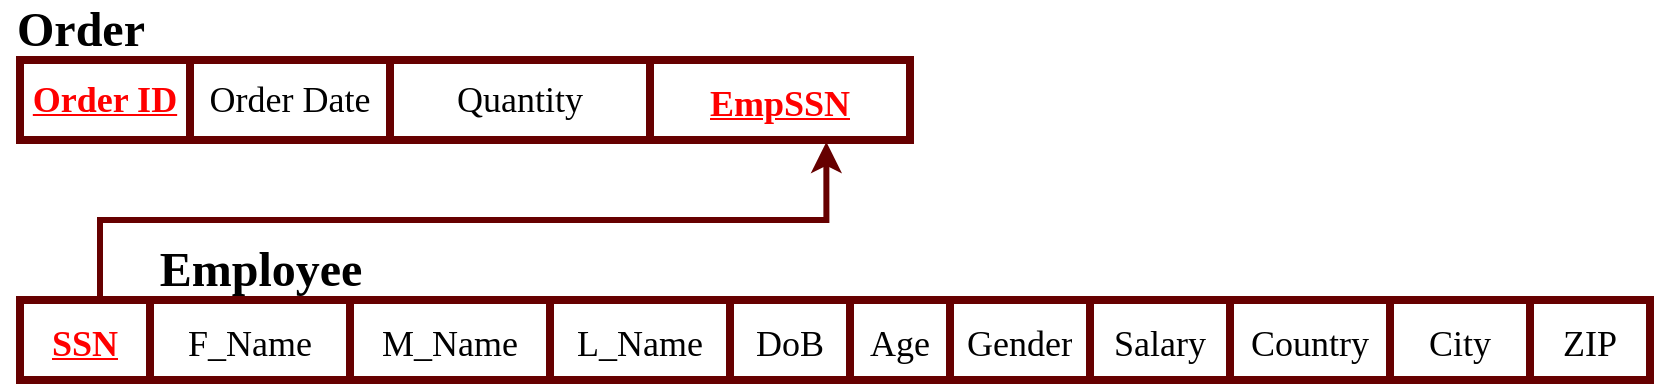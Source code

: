 <mxfile version="19.0.3" type="device" pages="7"><diagram id="rYctkqxs7I9U5OFh77uV" name="1:N Emp"><mxGraphModel dx="1108" dy="563" grid="1" gridSize="10" guides="1" tooltips="1" connect="1" arrows="1" fold="1" page="1" pageScale="1" pageWidth="850" pageHeight="1100" math="0" shadow="0"><root><mxCell id="0"/><mxCell id="1" parent="0"/><mxCell id="yXjYltXnQcZobSY8BR_T-1" value="" style="shape=table;startSize=0;container=1;collapsible=0;childLayout=tableLayout;fontSize=24;fontColor=#000000;strokeWidth=4;strokeColor=#660000;" parent="1" vertex="1"><mxGeometry x="10" y="150" width="815" height="40" as="geometry"/></mxCell><mxCell id="yXjYltXnQcZobSY8BR_T-2" value="" style="shape=tableRow;horizontal=0;startSize=0;swimlaneHead=0;swimlaneBody=0;top=0;left=0;bottom=0;right=0;collapsible=0;dropTarget=0;fillColor=none;points=[[0,0.5],[1,0.5]];portConstraint=eastwest;fontSize=24;fontColor=#000000;strokeWidth=2;" parent="yXjYltXnQcZobSY8BR_T-1" vertex="1"><mxGeometry width="815" height="40" as="geometry"/></mxCell><mxCell id="yXjYltXnQcZobSY8BR_T-3" value="&lt;b&gt;&lt;font style=&quot;font-size: 18px;&quot; face=&quot;Times New Roman&quot; color=&quot;#ff0000&quot;&gt;&lt;u&gt;SSN&lt;/u&gt;&lt;/font&gt;&lt;/b&gt;" style="shape=partialRectangle;html=1;whiteSpace=wrap;connectable=0;overflow=hidden;fillColor=none;top=0;left=0;bottom=0;right=0;pointerEvents=1;fontSize=24;fontColor=#000000;strokeWidth=2;" parent="yXjYltXnQcZobSY8BR_T-2" vertex="1"><mxGeometry width="65" height="40" as="geometry"><mxRectangle width="65" height="40" as="alternateBounds"/></mxGeometry></mxCell><mxCell id="yXjYltXnQcZobSY8BR_T-4" value="&lt;font style=&quot;font-size: 18px;&quot; face=&quot;Times New Roman&quot;&gt;F_Name&lt;/font&gt;" style="shape=partialRectangle;html=1;whiteSpace=wrap;connectable=0;overflow=hidden;fillColor=none;top=0;left=0;bottom=0;right=0;pointerEvents=1;fontSize=24;fontColor=#000000;strokeWidth=2;" parent="yXjYltXnQcZobSY8BR_T-2" vertex="1"><mxGeometry x="65" width="100" height="40" as="geometry"><mxRectangle width="100" height="40" as="alternateBounds"/></mxGeometry></mxCell><mxCell id="yXjYltXnQcZobSY8BR_T-5" value="&lt;font face=&quot;Times New Roman&quot; style=&quot;font-size: 18px;&quot;&gt;M_Name&lt;/font&gt;" style="shape=partialRectangle;html=1;whiteSpace=wrap;connectable=0;overflow=hidden;fillColor=none;top=0;left=0;bottom=0;right=0;pointerEvents=1;fontSize=24;fontColor=#000000;strokeWidth=2;" parent="yXjYltXnQcZobSY8BR_T-2" vertex="1"><mxGeometry x="165" width="100" height="40" as="geometry"><mxRectangle width="100" height="40" as="alternateBounds"/></mxGeometry></mxCell><mxCell id="yXjYltXnQcZobSY8BR_T-6" value="&lt;font face=&quot;Times New Roman&quot; style=&quot;font-size: 18px;&quot;&gt;L_Name&lt;/font&gt;" style="shape=partialRectangle;html=1;whiteSpace=wrap;connectable=0;overflow=hidden;fillColor=none;top=0;left=0;bottom=0;right=0;pointerEvents=1;fontSize=24;fontColor=#000000;strokeWidth=2;" parent="yXjYltXnQcZobSY8BR_T-2" vertex="1"><mxGeometry x="265" width="90" height="40" as="geometry"><mxRectangle width="90" height="40" as="alternateBounds"/></mxGeometry></mxCell><mxCell id="yXjYltXnQcZobSY8BR_T-7" value="&lt;font face=&quot;Times New Roman&quot; style=&quot;font-size: 18px;&quot;&gt;DoB&lt;/font&gt;" style="shape=partialRectangle;html=1;whiteSpace=wrap;connectable=0;overflow=hidden;fillColor=none;top=0;left=0;bottom=0;right=0;pointerEvents=1;fontSize=24;fontColor=#000000;strokeWidth=2;" parent="yXjYltXnQcZobSY8BR_T-2" vertex="1"><mxGeometry x="355" width="60" height="40" as="geometry"><mxRectangle width="60" height="40" as="alternateBounds"/></mxGeometry></mxCell><mxCell id="yXjYltXnQcZobSY8BR_T-8" value="&lt;font face=&quot;Times New Roman&quot; style=&quot;font-size: 18px;&quot;&gt;Age&lt;/font&gt;" style="shape=partialRectangle;html=1;whiteSpace=wrap;connectable=0;overflow=hidden;fillColor=none;top=0;left=0;bottom=0;right=0;pointerEvents=1;fontSize=24;fontColor=#000000;strokeWidth=2;" parent="yXjYltXnQcZobSY8BR_T-2" vertex="1"><mxGeometry x="415" width="50" height="40" as="geometry"><mxRectangle width="50" height="40" as="alternateBounds"/></mxGeometry></mxCell><mxCell id="yXjYltXnQcZobSY8BR_T-9" value="&lt;font face=&quot;Times New Roman&quot; style=&quot;font-size: 18px;&quot;&gt;Gender&lt;/font&gt;" style="shape=partialRectangle;html=1;whiteSpace=wrap;connectable=0;overflow=hidden;fillColor=none;top=0;left=0;bottom=0;right=0;pointerEvents=1;fontSize=24;fontColor=#000000;strokeWidth=2;" parent="yXjYltXnQcZobSY8BR_T-2" vertex="1"><mxGeometry x="465" width="70" height="40" as="geometry"><mxRectangle width="70" height="40" as="alternateBounds"/></mxGeometry></mxCell><mxCell id="yXjYltXnQcZobSY8BR_T-10" value="&lt;span style=&quot;&quot;&gt;&lt;font face=&quot;Times New Roman&quot; style=&quot;font-size: 18px;&quot;&gt;Salary&lt;/font&gt;&lt;/span&gt;" style="shape=partialRectangle;html=1;whiteSpace=wrap;connectable=0;overflow=hidden;fillColor=none;top=0;left=0;bottom=0;right=0;pointerEvents=1;fontSize=24;fontColor=#000000;strokeWidth=2;" parent="yXjYltXnQcZobSY8BR_T-2" vertex="1"><mxGeometry x="535" width="70" height="40" as="geometry"><mxRectangle width="70" height="40" as="alternateBounds"/></mxGeometry></mxCell><mxCell id="yXjYltXnQcZobSY8BR_T-11" value="&lt;font face=&quot;Times New Roman&quot; style=&quot;font-size: 18px;&quot;&gt;Country&lt;/font&gt;" style="shape=partialRectangle;html=1;whiteSpace=wrap;connectable=0;overflow=hidden;fillColor=none;top=0;left=0;bottom=0;right=0;pointerEvents=1;fontSize=24;fontColor=#000000;strokeWidth=2;" parent="yXjYltXnQcZobSY8BR_T-2" vertex="1"><mxGeometry x="605" width="80" height="40" as="geometry"><mxRectangle width="80" height="40" as="alternateBounds"/></mxGeometry></mxCell><mxCell id="yXjYltXnQcZobSY8BR_T-12" value="&lt;font face=&quot;Times New Roman&quot; style=&quot;font-size: 18px;&quot;&gt;City&lt;/font&gt;" style="shape=partialRectangle;html=1;whiteSpace=wrap;connectable=0;overflow=hidden;fillColor=none;top=0;left=0;bottom=0;right=0;pointerEvents=1;fontSize=24;fontColor=#000000;strokeWidth=2;" parent="yXjYltXnQcZobSY8BR_T-2" vertex="1"><mxGeometry x="685" width="70" height="40" as="geometry"><mxRectangle width="70" height="40" as="alternateBounds"/></mxGeometry></mxCell><mxCell id="yXjYltXnQcZobSY8BR_T-13" value="&lt;font face=&quot;Times New Roman&quot; style=&quot;font-size: 18px;&quot;&gt;ZIP&lt;/font&gt;" style="shape=partialRectangle;html=1;whiteSpace=wrap;connectable=0;overflow=hidden;fillColor=none;top=0;left=0;bottom=0;right=0;pointerEvents=1;fontSize=24;fontColor=#000000;strokeWidth=2;" parent="yXjYltXnQcZobSY8BR_T-2" vertex="1"><mxGeometry x="755" width="60" height="40" as="geometry"><mxRectangle width="60" height="40" as="alternateBounds"/></mxGeometry></mxCell><mxCell id="yXjYltXnQcZobSY8BR_T-14" value="&lt;font style=&quot;font-size: 24px;&quot; color=&quot;#000000&quot;&gt;&lt;b&gt;Employee&lt;/b&gt;&lt;/font&gt;" style="text;html=1;align=center;verticalAlign=middle;resizable=0;points=[];autosize=1;strokeColor=none;fillColor=none;fontSize=18;fontFamily=Times New Roman;fontColor=#FF0000;" parent="1" vertex="1"><mxGeometry x="70" y="120" width="120" height="30" as="geometry"/></mxCell><mxCell id="yXjYltXnQcZobSY8BR_T-15" value="" style="shape=table;startSize=0;container=1;collapsible=0;childLayout=tableLayout;fontFamily=Times New Roman;fontSize=18;fontColor=#000000;strokeWidth=4;strokeColor=#660000;" parent="1" vertex="1"><mxGeometry x="10" y="30" width="445" height="40" as="geometry"/></mxCell><mxCell id="yXjYltXnQcZobSY8BR_T-16" value="" style="shape=tableRow;horizontal=0;startSize=0;swimlaneHead=0;swimlaneBody=0;top=0;left=0;bottom=0;right=0;collapsible=0;dropTarget=0;fillColor=none;points=[[0,0.5],[1,0.5]];portConstraint=eastwest;fontFamily=Times New Roman;fontSize=18;fontColor=#000000;strokeWidth=2;" parent="yXjYltXnQcZobSY8BR_T-15" vertex="1"><mxGeometry width="445" height="40" as="geometry"/></mxCell><mxCell id="yXjYltXnQcZobSY8BR_T-17" value="&lt;b&gt;&lt;font color=&quot;#ff0000&quot; style=&quot;font-size: 18px;&quot;&gt;&lt;u style=&quot;&quot;&gt;Order ID&lt;/u&gt;&lt;/font&gt;&lt;/b&gt;" style="shape=partialRectangle;html=1;whiteSpace=wrap;connectable=0;overflow=hidden;fillColor=none;top=0;left=0;bottom=0;right=0;pointerEvents=1;fontFamily=Times New Roman;fontSize=18;fontColor=#000000;strokeWidth=2;" parent="yXjYltXnQcZobSY8BR_T-16" vertex="1"><mxGeometry width="85" height="40" as="geometry"><mxRectangle width="85" height="40" as="alternateBounds"/></mxGeometry></mxCell><mxCell id="yXjYltXnQcZobSY8BR_T-18" value="Order Date" style="shape=partialRectangle;html=1;whiteSpace=wrap;connectable=0;overflow=hidden;fillColor=none;top=0;left=0;bottom=0;right=0;pointerEvents=1;fontFamily=Times New Roman;fontSize=18;fontColor=#000000;strokeWidth=2;" parent="yXjYltXnQcZobSY8BR_T-16" vertex="1"><mxGeometry x="85" width="100" height="40" as="geometry"><mxRectangle width="100" height="40" as="alternateBounds"/></mxGeometry></mxCell><mxCell id="yXjYltXnQcZobSY8BR_T-19" value="Quantity" style="shape=partialRectangle;html=1;whiteSpace=wrap;connectable=0;overflow=hidden;fillColor=none;top=0;left=0;bottom=0;right=0;pointerEvents=1;fontFamily=Times New Roman;fontSize=18;fontColor=#000000;strokeWidth=2;" parent="yXjYltXnQcZobSY8BR_T-16" vertex="1"><mxGeometry x="185" width="130" height="40" as="geometry"><mxRectangle width="130" height="40" as="alternateBounds"/></mxGeometry></mxCell><mxCell id="uEqPBSwBwTI0o_9oeb9O-1" value="&lt;b style=&quot;font-family: Helvetica; font-size: 24px;&quot;&gt;&lt;font style=&quot;font-size: 18px;&quot; face=&quot;Times New Roman&quot; color=&quot;#ff0000&quot;&gt;&lt;u&gt;EmpSSN&lt;/u&gt;&lt;/font&gt;&lt;/b&gt;" style="shape=partialRectangle;html=1;whiteSpace=wrap;connectable=0;overflow=hidden;fillColor=none;top=0;left=0;bottom=0;right=0;pointerEvents=1;fontFamily=Times New Roman;fontSize=18;fontColor=#000000;strokeWidth=2;" parent="yXjYltXnQcZobSY8BR_T-16" vertex="1"><mxGeometry x="315" width="130" height="40" as="geometry"><mxRectangle width="130" height="40" as="alternateBounds"/></mxGeometry></mxCell><mxCell id="yXjYltXnQcZobSY8BR_T-20" value="&lt;b&gt;&lt;font style=&quot;font-size: 24px;&quot;&gt;Order&lt;/font&gt;&lt;/b&gt;" style="text;html=1;align=center;verticalAlign=middle;resizable=0;points=[];autosize=1;strokeColor=none;fillColor=none;fontSize=18;fontFamily=Times New Roman;fontColor=#000000;" parent="1" vertex="1"><mxGeometry width="80" height="30" as="geometry"/></mxCell><mxCell id="uEqPBSwBwTI0o_9oeb9O-2" style="edgeStyle=orthogonalEdgeStyle;rounded=0;orthogonalLoop=1;jettySize=auto;html=1;entryX=0.906;entryY=1.025;entryDx=0;entryDy=0;entryPerimeter=0;strokeWidth=3;strokeColor=#660000;" parent="1" source="yXjYltXnQcZobSY8BR_T-2" target="yXjYltXnQcZobSY8BR_T-15" edge="1"><mxGeometry relative="1" as="geometry"><Array as="points"><mxPoint x="50" y="110"/><mxPoint x="413" y="110"/></Array></mxGeometry></mxCell></root></mxGraphModel></diagram><diagram id="lDdhePnvb2OZJM3NAbnC" name="1:N Customer"><mxGraphModel dx="1108" dy="563" grid="1" gridSize="10" guides="1" tooltips="1" connect="1" arrows="1" fold="1" page="1" pageScale="1" pageWidth="850" pageHeight="1100" math="0" shadow="0"><root><mxCell id="0"/><mxCell id="1" parent="0"/><mxCell id="ahtEOovnGPStEON1FXEc-1" value="" style="shape=table;startSize=0;container=1;collapsible=0;childLayout=tableLayout;fontSize=24;fontColor=#000000;strokeWidth=4;strokeColor=#660000;" parent="1" vertex="1"><mxGeometry x="10" y="140" width="745" height="40" as="geometry"/></mxCell><mxCell id="ahtEOovnGPStEON1FXEc-2" value="" style="shape=tableRow;horizontal=0;startSize=0;swimlaneHead=0;swimlaneBody=0;top=0;left=0;bottom=0;right=0;collapsible=0;dropTarget=0;fillColor=none;points=[[0,0.5],[1,0.5]];portConstraint=eastwest;fontSize=24;fontColor=#000000;strokeWidth=2;" parent="ahtEOovnGPStEON1FXEc-1" vertex="1"><mxGeometry width="745" height="40" as="geometry"/></mxCell><mxCell id="ahtEOovnGPStEON1FXEc-3" value="&lt;b&gt;&lt;font style=&quot;font-size: 18px;&quot; face=&quot;Times New Roman&quot; color=&quot;#ff0000&quot;&gt;&lt;u&gt;Cust ID&lt;/u&gt;&lt;/font&gt;&lt;/b&gt;" style="shape=partialRectangle;html=1;whiteSpace=wrap;connectable=0;overflow=hidden;fillColor=none;top=0;left=0;bottom=0;right=0;pointerEvents=1;fontSize=24;fontColor=#000000;strokeWidth=2;" parent="ahtEOovnGPStEON1FXEc-2" vertex="1"><mxGeometry width="75" height="40" as="geometry"><mxRectangle width="75" height="40" as="alternateBounds"/></mxGeometry></mxCell><mxCell id="ahtEOovnGPStEON1FXEc-4" value="&lt;font style=&quot;font-size: 18px;&quot; face=&quot;Times New Roman&quot;&gt;F_Name&lt;/font&gt;" style="shape=partialRectangle;html=1;whiteSpace=wrap;connectable=0;overflow=hidden;fillColor=none;top=0;left=0;bottom=0;right=0;pointerEvents=1;fontSize=24;fontColor=#000000;strokeWidth=2;" parent="ahtEOovnGPStEON1FXEc-2" vertex="1"><mxGeometry x="75" width="90" height="40" as="geometry"><mxRectangle width="90" height="40" as="alternateBounds"/></mxGeometry></mxCell><mxCell id="ahtEOovnGPStEON1FXEc-5" value="&lt;font face=&quot;Times New Roman&quot; style=&quot;font-size: 18px;&quot;&gt;M_Name&lt;/font&gt;" style="shape=partialRectangle;html=1;whiteSpace=wrap;connectable=0;overflow=hidden;fillColor=none;top=0;left=0;bottom=0;right=0;pointerEvents=1;fontSize=24;fontColor=#000000;strokeWidth=2;" parent="ahtEOovnGPStEON1FXEc-2" vertex="1"><mxGeometry x="165" width="100" height="40" as="geometry"><mxRectangle width="100" height="40" as="alternateBounds"/></mxGeometry></mxCell><mxCell id="ahtEOovnGPStEON1FXEc-6" value="&lt;font face=&quot;Times New Roman&quot; style=&quot;font-size: 18px;&quot;&gt;L_Name&lt;/font&gt;" style="shape=partialRectangle;html=1;whiteSpace=wrap;connectable=0;overflow=hidden;fillColor=none;top=0;left=0;bottom=0;right=0;pointerEvents=1;fontSize=24;fontColor=#000000;strokeWidth=2;" parent="ahtEOovnGPStEON1FXEc-2" vertex="1"><mxGeometry x="265" width="90" height="40" as="geometry"><mxRectangle width="90" height="40" as="alternateBounds"/></mxGeometry></mxCell><mxCell id="ahtEOovnGPStEON1FXEc-7" value="&lt;font face=&quot;Times New Roman&quot; style=&quot;font-size: 18px;&quot;&gt;DoB&lt;/font&gt;" style="shape=partialRectangle;html=1;whiteSpace=wrap;connectable=0;overflow=hidden;fillColor=none;top=0;left=0;bottom=0;right=0;pointerEvents=1;fontSize=24;fontColor=#000000;strokeWidth=2;" parent="ahtEOovnGPStEON1FXEc-2" vertex="1"><mxGeometry x="355" width="60" height="40" as="geometry"><mxRectangle width="60" height="40" as="alternateBounds"/></mxGeometry></mxCell><mxCell id="ahtEOovnGPStEON1FXEc-8" value="&lt;font face=&quot;Times New Roman&quot; style=&quot;font-size: 18px;&quot;&gt;Age&lt;/font&gt;" style="shape=partialRectangle;html=1;whiteSpace=wrap;connectable=0;overflow=hidden;fillColor=none;top=0;left=0;bottom=0;right=0;pointerEvents=1;fontSize=24;fontColor=#000000;strokeWidth=2;" parent="ahtEOovnGPStEON1FXEc-2" vertex="1"><mxGeometry x="415" width="50" height="40" as="geometry"><mxRectangle width="50" height="40" as="alternateBounds"/></mxGeometry></mxCell><mxCell id="ahtEOovnGPStEON1FXEc-9" value="&lt;font face=&quot;Times New Roman&quot; style=&quot;font-size: 18px;&quot;&gt;Gender&lt;/font&gt;" style="shape=partialRectangle;html=1;whiteSpace=wrap;connectable=0;overflow=hidden;fillColor=none;top=0;left=0;bottom=0;right=0;pointerEvents=1;fontSize=24;fontColor=#000000;strokeWidth=2;" parent="ahtEOovnGPStEON1FXEc-2" vertex="1"><mxGeometry x="465" width="70" height="40" as="geometry"><mxRectangle width="70" height="40" as="alternateBounds"/></mxGeometry></mxCell><mxCell id="ahtEOovnGPStEON1FXEc-10" value="&lt;font face=&quot;Times New Roman&quot; style=&quot;font-size: 18px;&quot;&gt;Country&lt;/font&gt;" style="shape=partialRectangle;html=1;whiteSpace=wrap;connectable=0;overflow=hidden;fillColor=none;top=0;left=0;bottom=0;right=0;pointerEvents=1;fontSize=24;fontColor=#000000;strokeWidth=2;" parent="ahtEOovnGPStEON1FXEc-2" vertex="1"><mxGeometry x="535" width="80" height="40" as="geometry"><mxRectangle width="80" height="40" as="alternateBounds"/></mxGeometry></mxCell><mxCell id="ahtEOovnGPStEON1FXEc-11" value="&lt;font face=&quot;Times New Roman&quot; style=&quot;font-size: 18px;&quot;&gt;City&lt;/font&gt;" style="shape=partialRectangle;html=1;whiteSpace=wrap;connectable=0;overflow=hidden;fillColor=none;top=0;left=0;bottom=0;right=0;pointerEvents=1;fontSize=24;fontColor=#000000;strokeWidth=2;" parent="ahtEOovnGPStEON1FXEc-2" vertex="1"><mxGeometry x="615" width="70" height="40" as="geometry"><mxRectangle width="70" height="40" as="alternateBounds"/></mxGeometry></mxCell><mxCell id="ahtEOovnGPStEON1FXEc-12" value="&lt;font face=&quot;Times New Roman&quot; style=&quot;font-size: 18px;&quot;&gt;ZIP&lt;/font&gt;" style="shape=partialRectangle;html=1;whiteSpace=wrap;connectable=0;overflow=hidden;fillColor=none;top=0;left=0;bottom=0;right=0;pointerEvents=1;fontSize=24;fontColor=#000000;strokeWidth=2;" parent="ahtEOovnGPStEON1FXEc-2" vertex="1"><mxGeometry x="685" width="60" height="40" as="geometry"><mxRectangle width="60" height="40" as="alternateBounds"/></mxGeometry></mxCell><mxCell id="ahtEOovnGPStEON1FXEc-13" value="&lt;b&gt;Customer&lt;/b&gt;" style="text;html=1;align=center;verticalAlign=middle;resizable=0;points=[];autosize=1;strokeColor=none;fillColor=none;fontSize=24;fontFamily=Times New Roman;fontColor=#000000;" parent="1" vertex="1"><mxGeometry x="60" y="110" width="120" height="30" as="geometry"/></mxCell><mxCell id="ahtEOovnGPStEON1FXEc-19" value="" style="shape=table;startSize=0;container=1;collapsible=0;childLayout=tableLayout;fontFamily=Times New Roman;fontSize=18;fontColor=#000000;strokeWidth=4;strokeColor=#660000;" parent="1" vertex="1"><mxGeometry x="15" y="30" width="445" height="40" as="geometry"/></mxCell><mxCell id="ahtEOovnGPStEON1FXEc-20" value="" style="shape=tableRow;horizontal=0;startSize=0;swimlaneHead=0;swimlaneBody=0;top=0;left=0;bottom=0;right=0;collapsible=0;dropTarget=0;fillColor=none;points=[[0,0.5],[1,0.5]];portConstraint=eastwest;fontFamily=Times New Roman;fontSize=18;fontColor=#000000;strokeWidth=2;" parent="ahtEOovnGPStEON1FXEc-19" vertex="1"><mxGeometry width="445" height="40" as="geometry"/></mxCell><mxCell id="ahtEOovnGPStEON1FXEc-21" value="&lt;b&gt;&lt;font color=&quot;#ff0000&quot; style=&quot;font-size: 18px;&quot;&gt;&lt;u style=&quot;&quot;&gt;Order ID&lt;/u&gt;&lt;/font&gt;&lt;/b&gt;" style="shape=partialRectangle;html=1;whiteSpace=wrap;connectable=0;overflow=hidden;fillColor=none;top=0;left=0;bottom=0;right=0;pointerEvents=1;fontFamily=Times New Roman;fontSize=18;fontColor=#000000;strokeWidth=2;" parent="ahtEOovnGPStEON1FXEc-20" vertex="1"><mxGeometry width="85" height="40" as="geometry"><mxRectangle width="85" height="40" as="alternateBounds"/></mxGeometry></mxCell><mxCell id="ahtEOovnGPStEON1FXEc-22" value="Order Date" style="shape=partialRectangle;html=1;whiteSpace=wrap;connectable=0;overflow=hidden;fillColor=none;top=0;left=0;bottom=0;right=0;pointerEvents=1;fontFamily=Times New Roman;fontSize=18;fontColor=#000000;strokeWidth=2;" parent="ahtEOovnGPStEON1FXEc-20" vertex="1"><mxGeometry x="85" width="100" height="40" as="geometry"><mxRectangle width="100" height="40" as="alternateBounds"/></mxGeometry></mxCell><mxCell id="ahtEOovnGPStEON1FXEc-23" value="Quantity" style="shape=partialRectangle;html=1;whiteSpace=wrap;connectable=0;overflow=hidden;fillColor=none;top=0;left=0;bottom=0;right=0;pointerEvents=1;fontFamily=Times New Roman;fontSize=18;fontColor=#000000;strokeWidth=2;" parent="ahtEOovnGPStEON1FXEc-20" vertex="1"><mxGeometry x="185" width="130" height="40" as="geometry"><mxRectangle width="130" height="40" as="alternateBounds"/></mxGeometry></mxCell><mxCell id="ahtEOovnGPStEON1FXEc-26" value="&lt;b style=&quot;font-family: Helvetica; font-size: 24px;&quot;&gt;&lt;font style=&quot;font-size: 18px;&quot; face=&quot;Times New Roman&quot; color=&quot;#ff0000&quot;&gt;&lt;u&gt;Cust ID&lt;/u&gt;&lt;/font&gt;&lt;/b&gt;" style="shape=partialRectangle;html=1;whiteSpace=wrap;connectable=0;overflow=hidden;fillColor=none;top=0;left=0;bottom=0;right=0;pointerEvents=1;fontFamily=Times New Roman;fontSize=18;fontColor=#000000;strokeWidth=2;" parent="ahtEOovnGPStEON1FXEc-20" vertex="1"><mxGeometry x="315" width="130" height="40" as="geometry"><mxRectangle width="130" height="40" as="alternateBounds"/></mxGeometry></mxCell><mxCell id="ahtEOovnGPStEON1FXEc-24" value="&lt;b&gt;&lt;font style=&quot;font-size: 24px;&quot;&gt;Order&lt;/font&gt;&lt;/b&gt;" style="text;html=1;align=center;verticalAlign=middle;resizable=0;points=[];autosize=1;strokeColor=none;fillColor=none;fontSize=18;fontFamily=Times New Roman;fontColor=#000000;" parent="1" vertex="1"><mxGeometry width="80" height="30" as="geometry"/></mxCell><mxCell id="ahtEOovnGPStEON1FXEc-25" style="edgeStyle=orthogonalEdgeStyle;rounded=0;orthogonalLoop=1;jettySize=auto;html=1;strokeWidth=3;entryX=0.852;entryY=1.025;entryDx=0;entryDy=0;entryPerimeter=0;strokeColor=#660000;" parent="1" source="ahtEOovnGPStEON1FXEc-2" target="ahtEOovnGPStEON1FXEc-20" edge="1"><mxGeometry relative="1" as="geometry"><mxPoint x="382.5" y="60" as="targetPoint"/><Array as="points"><mxPoint x="45" y="100"/><mxPoint x="394" y="100"/></Array></mxGeometry></mxCell></root></mxGraphModel></diagram><diagram id="tp6SAI-afF_NqaLpmF0q" name="1:N Emp"><mxGraphModel dx="1108" dy="563" grid="1" gridSize="10" guides="1" tooltips="1" connect="1" arrows="1" fold="1" page="1" pageScale="1" pageWidth="850" pageHeight="1100" math="0" shadow="0"><root><mxCell id="0"/><mxCell id="1" parent="0"/><mxCell id="mvpLPiEJvF16lpRvnrFI-1" value="" style="shape=table;startSize=0;container=1;collapsible=0;childLayout=tableLayout;fontSize=24;fontColor=#000000;strokeWidth=4;strokeColor=#660000;" parent="1" vertex="1"><mxGeometry x="9" y="90" width="832" height="40" as="geometry"/></mxCell><mxCell id="mvpLPiEJvF16lpRvnrFI-2" value="" style="shape=tableRow;horizontal=0;startSize=0;swimlaneHead=0;swimlaneBody=0;top=0;left=0;bottom=0;right=0;collapsible=0;dropTarget=0;fillColor=none;points=[[0,0.5],[1,0.5]];portConstraint=eastwest;fontSize=24;fontColor=#000000;strokeWidth=2;" parent="mvpLPiEJvF16lpRvnrFI-1" vertex="1"><mxGeometry width="832" height="40" as="geometry"/></mxCell><mxCell id="mvpLPiEJvF16lpRvnrFI-3" value="&lt;b&gt;&lt;font style=&quot;font-size: 18px;&quot; face=&quot;Times New Roman&quot; color=&quot;#ff0000&quot;&gt;&lt;u&gt;SSN&lt;/u&gt;&lt;/font&gt;&lt;/b&gt;" style="shape=partialRectangle;html=1;whiteSpace=wrap;connectable=0;overflow=hidden;fillColor=none;top=0;left=0;bottom=0;right=0;pointerEvents=1;fontSize=24;fontColor=#000000;strokeWidth=2;" parent="mvpLPiEJvF16lpRvnrFI-2" vertex="1"><mxGeometry width="62" height="40" as="geometry"><mxRectangle width="62" height="40" as="alternateBounds"/></mxGeometry></mxCell><mxCell id="mvpLPiEJvF16lpRvnrFI-4" value="&lt;font style=&quot;font-size: 18px;&quot; face=&quot;Times New Roman&quot;&gt;F_Name&lt;/font&gt;" style="shape=partialRectangle;html=1;whiteSpace=wrap;connectable=0;overflow=hidden;fillColor=none;top=0;left=0;bottom=0;right=0;pointerEvents=1;fontSize=24;fontColor=#000000;strokeWidth=2;" parent="mvpLPiEJvF16lpRvnrFI-2" vertex="1"><mxGeometry x="62" width="95" height="40" as="geometry"><mxRectangle width="95" height="40" as="alternateBounds"/></mxGeometry></mxCell><mxCell id="mvpLPiEJvF16lpRvnrFI-5" value="&lt;font face=&quot;Times New Roman&quot; style=&quot;font-size: 18px;&quot;&gt;M_Name&lt;/font&gt;" style="shape=partialRectangle;html=1;whiteSpace=wrap;connectable=0;overflow=hidden;fillColor=none;top=0;left=0;bottom=0;right=0;pointerEvents=1;fontSize=24;fontColor=#000000;strokeWidth=2;" parent="mvpLPiEJvF16lpRvnrFI-2" vertex="1"><mxGeometry x="157" width="95" height="40" as="geometry"><mxRectangle width="95" height="40" as="alternateBounds"/></mxGeometry></mxCell><mxCell id="mvpLPiEJvF16lpRvnrFI-6" value="&lt;font face=&quot;Times New Roman&quot; style=&quot;font-size: 18px;&quot;&gt;L_Name&lt;/font&gt;" style="shape=partialRectangle;html=1;whiteSpace=wrap;connectable=0;overflow=hidden;fillColor=none;top=0;left=0;bottom=0;right=0;pointerEvents=1;fontSize=24;fontColor=#000000;strokeWidth=2;" parent="mvpLPiEJvF16lpRvnrFI-2" vertex="1"><mxGeometry x="252" width="86" height="40" as="geometry"><mxRectangle width="86" height="40" as="alternateBounds"/></mxGeometry></mxCell><mxCell id="mvpLPiEJvF16lpRvnrFI-7" value="&lt;font face=&quot;Times New Roman&quot; style=&quot;font-size: 18px;&quot;&gt;DoB&lt;/font&gt;" style="shape=partialRectangle;html=1;whiteSpace=wrap;connectable=0;overflow=hidden;fillColor=none;top=0;left=0;bottom=0;right=0;pointerEvents=1;fontSize=24;fontColor=#000000;strokeWidth=2;" parent="mvpLPiEJvF16lpRvnrFI-2" vertex="1"><mxGeometry x="338" width="57" height="40" as="geometry"><mxRectangle width="57" height="40" as="alternateBounds"/></mxGeometry></mxCell><mxCell id="mvpLPiEJvF16lpRvnrFI-8" value="&lt;font face=&quot;Times New Roman&quot; style=&quot;font-size: 18px;&quot;&gt;Age&lt;/font&gt;" style="shape=partialRectangle;html=1;whiteSpace=wrap;connectable=0;overflow=hidden;fillColor=none;top=0;left=0;bottom=0;right=0;pointerEvents=1;fontSize=24;fontColor=#000000;strokeWidth=2;" parent="mvpLPiEJvF16lpRvnrFI-2" vertex="1"><mxGeometry x="395" width="47" height="40" as="geometry"><mxRectangle width="47" height="40" as="alternateBounds"/></mxGeometry></mxCell><mxCell id="mvpLPiEJvF16lpRvnrFI-9" value="&lt;font face=&quot;Times New Roman&quot; style=&quot;font-size: 18px;&quot;&gt;Gender&lt;/font&gt;" style="shape=partialRectangle;html=1;whiteSpace=wrap;connectable=0;overflow=hidden;fillColor=none;top=0;left=0;bottom=0;right=0;pointerEvents=1;fontSize=24;fontColor=#000000;strokeWidth=2;" parent="mvpLPiEJvF16lpRvnrFI-2" vertex="1"><mxGeometry x="442" width="67" height="40" as="geometry"><mxRectangle width="67" height="40" as="alternateBounds"/></mxGeometry></mxCell><mxCell id="mvpLPiEJvF16lpRvnrFI-10" value="&lt;span style=&quot;&quot;&gt;&lt;font face=&quot;Times New Roman&quot; style=&quot;font-size: 18px;&quot;&gt;Salary&lt;/font&gt;&lt;/span&gt;" style="shape=partialRectangle;html=1;whiteSpace=wrap;connectable=0;overflow=hidden;fillColor=none;top=0;left=0;bottom=0;right=0;pointerEvents=1;fontSize=24;fontColor=#000000;strokeWidth=2;" parent="mvpLPiEJvF16lpRvnrFI-2" vertex="1"><mxGeometry x="509" width="66" height="40" as="geometry"><mxRectangle width="66" height="40" as="alternateBounds"/></mxGeometry></mxCell><mxCell id="mvpLPiEJvF16lpRvnrFI-11" value="&lt;font face=&quot;Times New Roman&quot; style=&quot;font-size: 18px;&quot;&gt;Country&lt;/font&gt;" style="shape=partialRectangle;html=1;whiteSpace=wrap;connectable=0;overflow=hidden;fillColor=none;top=0;left=0;bottom=0;right=0;pointerEvents=1;fontSize=24;fontColor=#000000;strokeWidth=2;" parent="mvpLPiEJvF16lpRvnrFI-2" vertex="1"><mxGeometry x="575" width="76" height="40" as="geometry"><mxRectangle width="76" height="40" as="alternateBounds"/></mxGeometry></mxCell><mxCell id="mvpLPiEJvF16lpRvnrFI-12" value="&lt;font face=&quot;Times New Roman&quot; style=&quot;font-size: 18px;&quot;&gt;City&lt;/font&gt;" style="shape=partialRectangle;html=1;whiteSpace=wrap;connectable=0;overflow=hidden;fillColor=none;top=0;left=0;bottom=0;right=0;pointerEvents=1;fontSize=24;fontColor=#000000;strokeWidth=2;" parent="mvpLPiEJvF16lpRvnrFI-2" vertex="1"><mxGeometry x="651" width="50" height="40" as="geometry"><mxRectangle width="50" height="40" as="alternateBounds"/></mxGeometry></mxCell><mxCell id="mvpLPiEJvF16lpRvnrFI-13" value="&lt;font face=&quot;Times New Roman&quot; style=&quot;font-size: 18px;&quot;&gt;ZIP&lt;/font&gt;" style="shape=partialRectangle;html=1;whiteSpace=wrap;connectable=0;overflow=hidden;fillColor=none;top=0;left=0;bottom=0;right=0;pointerEvents=1;fontSize=24;fontColor=#000000;strokeWidth=2;" parent="mvpLPiEJvF16lpRvnrFI-2" vertex="1"><mxGeometry x="701" width="40" height="40" as="geometry"><mxRectangle width="40" height="40" as="alternateBounds"/></mxGeometry></mxCell><mxCell id="mvpLPiEJvF16lpRvnrFI-18" value="&lt;b style=&quot;&quot;&gt;&lt;font style=&quot;font-size: 18px;&quot; face=&quot;Times New Roman&quot; color=&quot;#ff0000&quot;&gt;&lt;u&gt;SuperSSN&lt;/u&gt;&lt;/font&gt;&lt;/b&gt;" style="shape=partialRectangle;html=1;whiteSpace=wrap;connectable=0;overflow=hidden;fillColor=none;top=0;left=0;bottom=0;right=0;pointerEvents=1;fontSize=24;fontColor=#000000;strokeWidth=2;" parent="mvpLPiEJvF16lpRvnrFI-2" vertex="1"><mxGeometry x="741" width="91" height="40" as="geometry"><mxRectangle width="91" height="40" as="alternateBounds"/></mxGeometry></mxCell><mxCell id="mvpLPiEJvF16lpRvnrFI-14" value="&lt;font style=&quot;font-size: 24px;&quot; color=&quot;#000000&quot;&gt;&lt;b&gt;Employee&lt;/b&gt;&lt;/font&gt;" style="text;html=1;align=center;verticalAlign=middle;resizable=0;points=[];autosize=1;strokeColor=none;fillColor=none;fontSize=18;fontFamily=Times New Roman;fontColor=#FF0000;" parent="1" vertex="1"><mxGeometry x="340" y="60" width="120" height="30" as="geometry"/></mxCell><mxCell id="mvpLPiEJvF16lpRvnrFI-15" style="edgeStyle=orthogonalEdgeStyle;rounded=0;orthogonalLoop=1;jettySize=auto;html=1;strokeWidth=3;exitX=0.96;exitY=-0.075;exitDx=0;exitDy=0;exitPerimeter=0;strokeColor=#660000;" parent="1" source="mvpLPiEJvF16lpRvnrFI-1" edge="1"><mxGeometry relative="1" as="geometry"><mxPoint x="50" y="90" as="targetPoint"/><Array as="points"><mxPoint x="808" y="40"/><mxPoint x="50" y="40"/></Array></mxGeometry></mxCell><mxCell id="mvpLPiEJvF16lpRvnrFI-16" value="&lt;b&gt;&lt;font face=&quot;Times New Roman&quot; style=&quot;font-size: 24px;&quot;&gt;Supervision&lt;/font&gt;&lt;/b&gt;" style="text;html=1;align=center;verticalAlign=middle;resizable=0;points=[];autosize=1;strokeColor=none;fillColor=none;rotation=0;" parent="1" vertex="1"><mxGeometry x="345" y="10" width="140" height="20" as="geometry"/></mxCell></root></mxGraphModel></diagram><diagram id="FVcOVLedvMlnm3fyu_x4" name="N:1 Cat"><mxGraphModel dx="1108" dy="563" grid="1" gridSize="10" guides="1" tooltips="1" connect="1" arrows="1" fold="1" page="1" pageScale="1" pageWidth="850" pageHeight="1100" math="0" shadow="0"><root><mxCell id="0"/><mxCell id="1" parent="0"/><mxCell id="eKIGdno2x9u_tZJV8viP-16" value="&lt;font face=&quot;Times New Roman&quot; style=&quot;font-size: 24px;&quot; color=&quot;#000000&quot;&gt;&lt;b&gt;Product&lt;/b&gt;&lt;/font&gt;" style="text;html=1;align=center;verticalAlign=middle;resizable=0;points=[];autosize=1;strokeColor=none;fillColor=none;fontSize=18;fontColor=#FF0000;" parent="1" vertex="1"><mxGeometry y="10" width="100" height="30" as="geometry"/></mxCell><mxCell id="eKIGdno2x9u_tZJV8viP-17" value="" style="shape=table;startSize=0;container=1;collapsible=0;childLayout=tableLayout;fontFamily=Times New Roman;fontSize=18;fontColor=#FF0000;strokeWidth=4;strokeColor=#660000;" parent="1" vertex="1"><mxGeometry x="10" y="170" width="337" height="40" as="geometry"/></mxCell><mxCell id="eKIGdno2x9u_tZJV8viP-18" value="" style="shape=tableRow;horizontal=0;startSize=0;swimlaneHead=0;swimlaneBody=0;top=0;left=0;bottom=0;right=0;collapsible=0;dropTarget=0;fillColor=none;points=[[0,0.5],[1,0.5]];portConstraint=eastwest;fontFamily=Times New Roman;fontSize=18;fontColor=#FF0000;strokeWidth=2;" parent="eKIGdno2x9u_tZJV8viP-17" vertex="1"><mxGeometry width="337" height="40" as="geometry"/></mxCell><mxCell id="eKIGdno2x9u_tZJV8viP-19" value="&lt;b&gt;&lt;u&gt;Cat ID&lt;/u&gt;&lt;/b&gt;" style="shape=partialRectangle;html=1;whiteSpace=wrap;connectable=0;overflow=hidden;fillColor=none;top=0;left=0;bottom=0;right=0;pointerEvents=1;fontFamily=Times New Roman;fontSize=18;fontColor=#FF0000;strokeWidth=2;" parent="eKIGdno2x9u_tZJV8viP-18" vertex="1"><mxGeometry width="77" height="40" as="geometry"><mxRectangle width="77" height="40" as="alternateBounds"/></mxGeometry></mxCell><mxCell id="eKIGdno2x9u_tZJV8viP-20" value="&lt;font color=&quot;#000000&quot;&gt;Cat Name&lt;/font&gt;" style="shape=partialRectangle;html=1;whiteSpace=wrap;connectable=0;overflow=hidden;fillColor=none;top=0;left=0;bottom=0;right=0;pointerEvents=1;fontFamily=Times New Roman;fontSize=18;fontColor=#FF0000;strokeWidth=2;" parent="eKIGdno2x9u_tZJV8viP-18" vertex="1"><mxGeometry x="77" width="90" height="40" as="geometry"><mxRectangle width="90" height="40" as="alternateBounds"/></mxGeometry></mxCell><mxCell id="eKIGdno2x9u_tZJV8viP-21" value="&lt;font color=&quot;#000000&quot;&gt;Picture&lt;/font&gt;" style="shape=partialRectangle;html=1;whiteSpace=wrap;connectable=0;overflow=hidden;fillColor=none;top=0;left=0;bottom=0;right=0;pointerEvents=1;fontFamily=Times New Roman;fontSize=18;fontColor=#FF0000;strokeWidth=2;" parent="eKIGdno2x9u_tZJV8viP-18" vertex="1"><mxGeometry x="167" width="71" height="40" as="geometry"><mxRectangle width="71" height="40" as="alternateBounds"/></mxGeometry></mxCell><mxCell id="eKIGdno2x9u_tZJV8viP-22" value="&lt;font color=&quot;#000000&quot;&gt;Description&lt;/font&gt;" style="shape=partialRectangle;html=1;whiteSpace=wrap;connectable=0;overflow=hidden;fillColor=none;top=0;left=0;bottom=0;right=0;pointerEvents=1;fontFamily=Times New Roman;fontSize=18;fontColor=#FF0000;strokeWidth=2;" parent="eKIGdno2x9u_tZJV8viP-18" vertex="1"><mxGeometry x="238" width="99" height="40" as="geometry"><mxRectangle width="99" height="40" as="alternateBounds"/></mxGeometry></mxCell><mxCell id="eKIGdno2x9u_tZJV8viP-23" value="&lt;b&gt;&lt;font style=&quot;font-size: 24px;&quot;&gt;Category&lt;/font&gt;&lt;/b&gt;" style="text;html=1;align=center;verticalAlign=middle;resizable=0;points=[];autosize=1;strokeColor=none;fillColor=none;fontSize=18;fontFamily=Times New Roman;fontColor=#000000;" parent="1" vertex="1"><mxGeometry x="65" y="140" width="110" height="30" as="geometry"/></mxCell><mxCell id="4Lm6-3KNhvcqmUyFiBaM-1" value="" style="shape=table;startSize=0;container=1;collapsible=0;childLayout=tableLayout;strokeWidth=4;strokeColor=#660000;" parent="1" vertex="1"><mxGeometry x="10" y="40" width="1135" height="40" as="geometry"/></mxCell><mxCell id="4Lm6-3KNhvcqmUyFiBaM-2" value="" style="shape=tableRow;horizontal=0;startSize=0;swimlaneHead=0;swimlaneBody=0;top=0;left=0;bottom=0;right=0;collapsible=0;dropTarget=0;fillColor=none;points=[[0,0.5],[1,0.5]];portConstraint=eastwest;" parent="4Lm6-3KNhvcqmUyFiBaM-1" vertex="1"><mxGeometry width="1135" height="40" as="geometry"/></mxCell><mxCell id="4Lm6-3KNhvcqmUyFiBaM-3" value="&lt;font face=&quot;Times New Roman&quot; color=&quot;#ff0000&quot; style=&quot;font-size: 18px;&quot;&gt;&lt;u style=&quot;&quot;&gt;&lt;b style=&quot;&quot;&gt;Pro ID&lt;/b&gt;&lt;/u&gt;&lt;/font&gt;" style="shape=partialRectangle;html=1;whiteSpace=wrap;connectable=0;overflow=hidden;fillColor=none;top=0;left=0;bottom=0;right=0;pointerEvents=1;" parent="4Lm6-3KNhvcqmUyFiBaM-2" vertex="1"><mxGeometry width="95" height="40" as="geometry"><mxRectangle width="95" height="40" as="alternateBounds"/></mxGeometry></mxCell><mxCell id="4Lm6-3KNhvcqmUyFiBaM-4" value="&lt;font face=&quot;Times New Roman&quot; style=&quot;font-size: 18px;&quot;&gt;Pro Name&lt;/font&gt;" style="shape=partialRectangle;html=1;whiteSpace=wrap;connectable=0;overflow=hidden;fillColor=none;top=0;left=0;bottom=0;right=0;pointerEvents=1;" parent="4Lm6-3KNhvcqmUyFiBaM-2" vertex="1"><mxGeometry x="95" width="80" height="40" as="geometry"><mxRectangle width="80" height="40" as="alternateBounds"/></mxGeometry></mxCell><mxCell id="4Lm6-3KNhvcqmUyFiBaM-5" value="&lt;font face=&quot;Times New Roman&quot; style=&quot;font-size: 18px;&quot;&gt;Size&lt;/font&gt;" style="shape=partialRectangle;html=1;whiteSpace=wrap;connectable=0;overflow=hidden;fillColor=none;top=0;left=0;bottom=0;right=0;pointerEvents=1;" parent="4Lm6-3KNhvcqmUyFiBaM-2" vertex="1"><mxGeometry x="175" width="50" height="40" as="geometry"><mxRectangle width="50" height="40" as="alternateBounds"/></mxGeometry></mxCell><mxCell id="4Lm6-3KNhvcqmUyFiBaM-6" value="&lt;font face=&quot;Times New Roman&quot; style=&quot;font-size: 18px;&quot;&gt;Type&lt;/font&gt;" style="shape=partialRectangle;html=1;whiteSpace=wrap;connectable=0;overflow=hidden;fillColor=none;top=0;left=0;bottom=0;right=0;pointerEvents=1;" parent="4Lm6-3KNhvcqmUyFiBaM-2" vertex="1"><mxGeometry x="225" width="50" height="40" as="geometry"><mxRectangle width="50" height="40" as="alternateBounds"/></mxGeometry></mxCell><mxCell id="4Lm6-3KNhvcqmUyFiBaM-7" value="&lt;font face=&quot;Times New Roman&quot; style=&quot;font-size: 18px;&quot;&gt;Picture&lt;/font&gt;" style="shape=partialRectangle;html=1;whiteSpace=wrap;connectable=0;overflow=hidden;fillColor=none;top=0;left=0;bottom=0;right=0;pointerEvents=1;" parent="4Lm6-3KNhvcqmUyFiBaM-2" vertex="1"><mxGeometry x="275" width="70" height="40" as="geometry"><mxRectangle width="70" height="40" as="alternateBounds"/></mxGeometry></mxCell><mxCell id="4Lm6-3KNhvcqmUyFiBaM-8" value="&lt;font face=&quot;Times New Roman&quot; style=&quot;font-size: 18px;&quot;&gt;Unit Price&lt;/font&gt;" style="shape=partialRectangle;html=1;whiteSpace=wrap;connectable=0;overflow=hidden;fillColor=none;top=0;left=0;bottom=0;right=0;pointerEvents=1;" parent="4Lm6-3KNhvcqmUyFiBaM-2" vertex="1"><mxGeometry x="345" width="90" height="40" as="geometry"><mxRectangle width="90" height="40" as="alternateBounds"/></mxGeometry></mxCell><mxCell id="4Lm6-3KNhvcqmUyFiBaM-9" value="&lt;font face=&quot;Times New Roman&quot; style=&quot;font-size: 18px;&quot;&gt;Unit Weight&lt;/font&gt;" style="shape=partialRectangle;html=1;whiteSpace=wrap;connectable=0;overflow=hidden;fillColor=none;top=0;left=0;bottom=0;right=0;pointerEvents=1;" parent="4Lm6-3KNhvcqmUyFiBaM-2" vertex="1"><mxGeometry x="435" width="110" height="40" as="geometry"><mxRectangle width="110" height="40" as="alternateBounds"/></mxGeometry></mxCell><mxCell id="4Lm6-3KNhvcqmUyFiBaM-10" value="&lt;font face=&quot;Times New Roman&quot; style=&quot;font-size: 18px;&quot;&gt;Discount&lt;/font&gt;" style="shape=partialRectangle;html=1;whiteSpace=wrap;connectable=0;overflow=hidden;fillColor=none;top=0;left=0;bottom=0;right=0;pointerEvents=1;" parent="4Lm6-3KNhvcqmUyFiBaM-2" vertex="1"><mxGeometry x="545" width="80" height="40" as="geometry"><mxRectangle width="80" height="40" as="alternateBounds"/></mxGeometry></mxCell><mxCell id="4Lm6-3KNhvcqmUyFiBaM-11" value="&lt;font face=&quot;Times New Roman&quot; style=&quot;font-size: 18px;&quot;&gt;Color Type&lt;/font&gt;" style="shape=partialRectangle;html=1;whiteSpace=wrap;connectable=0;overflow=hidden;fillColor=none;top=0;left=0;bottom=0;right=0;pointerEvents=1;" parent="4Lm6-3KNhvcqmUyFiBaM-2" vertex="1"><mxGeometry x="625" width="100" height="40" as="geometry"><mxRectangle width="100" height="40" as="alternateBounds"/></mxGeometry></mxCell><mxCell id="4Lm6-3KNhvcqmUyFiBaM-12" value="&lt;font face=&quot;Times New Roman&quot; style=&quot;font-size: 18px;&quot;&gt;Color_0&lt;/font&gt;" style="shape=partialRectangle;html=1;whiteSpace=wrap;connectable=0;overflow=hidden;fillColor=none;top=0;left=0;bottom=0;right=0;pointerEvents=1;" parent="4Lm6-3KNhvcqmUyFiBaM-2" vertex="1"><mxGeometry x="725" width="80" height="40" as="geometry"><mxRectangle width="80" height="40" as="alternateBounds"/></mxGeometry></mxCell><mxCell id="4Lm6-3KNhvcqmUyFiBaM-13" value="&lt;span style=&quot;&quot;&gt;&lt;font face=&quot;Times New Roman&quot; style=&quot;font-size: 18px;&quot;&gt;Color_1&lt;/font&gt;&lt;/span&gt;" style="shape=partialRectangle;html=1;whiteSpace=wrap;connectable=0;overflow=hidden;fillColor=none;top=0;left=0;bottom=0;right=0;pointerEvents=1;" parent="4Lm6-3KNhvcqmUyFiBaM-2" vertex="1"><mxGeometry x="805" width="80" height="40" as="geometry"><mxRectangle width="80" height="40" as="alternateBounds"/></mxGeometry></mxCell><mxCell id="4Lm6-3KNhvcqmUyFiBaM-14" value="&lt;span style=&quot;&quot;&gt;&lt;font face=&quot;Times New Roman&quot; style=&quot;font-size: 18px;&quot;&gt;Color_2&lt;/font&gt;&lt;/span&gt;" style="shape=partialRectangle;html=1;whiteSpace=wrap;connectable=0;overflow=hidden;fillColor=none;top=0;left=0;bottom=0;right=0;pointerEvents=1;" parent="4Lm6-3KNhvcqmUyFiBaM-2" vertex="1"><mxGeometry x="885" width="80" height="40" as="geometry"><mxRectangle width="80" height="40" as="alternateBounds"/></mxGeometry></mxCell><mxCell id="4Lm6-3KNhvcqmUyFiBaM-15" value="&lt;font face=&quot;Times New Roman&quot; style=&quot;font-size: 18px;&quot;&gt;Description&lt;/font&gt;" style="shape=partialRectangle;html=1;whiteSpace=wrap;connectable=0;overflow=hidden;fillColor=none;top=0;left=0;bottom=0;right=0;pointerEvents=1;" parent="4Lm6-3KNhvcqmUyFiBaM-2" vertex="1"><mxGeometry x="965" width="100" height="40" as="geometry"><mxRectangle width="100" height="40" as="alternateBounds"/></mxGeometry></mxCell><mxCell id="_cL1vRkwBRsEEeKLUTZx-1" value="&lt;b style=&quot;color: rgb(255, 0, 0); font-family: &amp;quot;Times New Roman&amp;quot;; font-size: 18px;&quot;&gt;&lt;u&gt;Cat ID&lt;/u&gt;&lt;/b&gt;" style="shape=partialRectangle;html=1;whiteSpace=wrap;connectable=0;overflow=hidden;fillColor=none;top=0;left=0;bottom=0;right=0;pointerEvents=1;" parent="4Lm6-3KNhvcqmUyFiBaM-2" vertex="1"><mxGeometry x="1065" width="70" height="40" as="geometry"><mxRectangle width="70" height="40" as="alternateBounds"/></mxGeometry></mxCell><mxCell id="_cL1vRkwBRsEEeKLUTZx-2" style="edgeStyle=orthogonalEdgeStyle;rounded=0;orthogonalLoop=1;jettySize=auto;html=1;startArrow=none;startFill=0;endArrow=classic;endFill=1;strokeWidth=3;strokeColor=#660000;" parent="1" source="eKIGdno2x9u_tZJV8viP-18" edge="1"><mxGeometry relative="1" as="geometry"><mxPoint x="1105" y="80" as="targetPoint"/><Array as="points"><mxPoint x="45" y="120"/><mxPoint x="1105" y="120"/><mxPoint x="1105" y="80"/></Array></mxGeometry></mxCell></root></mxGraphModel></diagram><diagram id="2MIYOdEbT_yUuFPnORYs" name="1:N Customer"><mxGraphModel dx="1108" dy="563" grid="1" gridSize="10" guides="1" tooltips="1" connect="1" arrows="1" fold="1" page="1" pageScale="1" pageWidth="850" pageHeight="1100" math="0" shadow="0"><root><mxCell id="0"/><mxCell id="1" parent="0"/><mxCell id="gkb1mSzOLdadsaZo-uz_-1" value="" style="shape=table;startSize=0;container=1;collapsible=0;childLayout=tableLayout;fontSize=24;fontColor=#000000;strokeWidth=4;strokeColor=#660000;" parent="1" vertex="1"><mxGeometry x="10" y="160" width="745" height="40" as="geometry"/></mxCell><mxCell id="gkb1mSzOLdadsaZo-uz_-2" value="" style="shape=tableRow;horizontal=0;startSize=0;swimlaneHead=0;swimlaneBody=0;top=0;left=0;bottom=0;right=0;collapsible=0;dropTarget=0;fillColor=none;points=[[0,0.5],[1,0.5]];portConstraint=eastwest;fontSize=24;fontColor=#000000;strokeWidth=2;" parent="gkb1mSzOLdadsaZo-uz_-1" vertex="1"><mxGeometry width="745" height="40" as="geometry"/></mxCell><mxCell id="gkb1mSzOLdadsaZo-uz_-3" value="&lt;b&gt;&lt;font style=&quot;font-size: 18px;&quot; face=&quot;Times New Roman&quot; color=&quot;#ff0000&quot;&gt;&lt;u&gt;Cust ID&lt;/u&gt;&lt;/font&gt;&lt;/b&gt;" style="shape=partialRectangle;html=1;whiteSpace=wrap;connectable=0;overflow=hidden;fillColor=none;top=0;left=0;bottom=0;right=0;pointerEvents=1;fontSize=24;fontColor=#000000;strokeWidth=2;" parent="gkb1mSzOLdadsaZo-uz_-2" vertex="1"><mxGeometry width="75" height="40" as="geometry"><mxRectangle width="75" height="40" as="alternateBounds"/></mxGeometry></mxCell><mxCell id="gkb1mSzOLdadsaZo-uz_-4" value="&lt;font style=&quot;font-size: 18px;&quot; face=&quot;Times New Roman&quot;&gt;F_Name&lt;/font&gt;" style="shape=partialRectangle;html=1;whiteSpace=wrap;connectable=0;overflow=hidden;fillColor=none;top=0;left=0;bottom=0;right=0;pointerEvents=1;fontSize=24;fontColor=#000000;strokeWidth=2;" parent="gkb1mSzOLdadsaZo-uz_-2" vertex="1"><mxGeometry x="75" width="90" height="40" as="geometry"><mxRectangle width="90" height="40" as="alternateBounds"/></mxGeometry></mxCell><mxCell id="gkb1mSzOLdadsaZo-uz_-5" value="&lt;font face=&quot;Times New Roman&quot; style=&quot;font-size: 18px;&quot;&gt;M_Name&lt;/font&gt;" style="shape=partialRectangle;html=1;whiteSpace=wrap;connectable=0;overflow=hidden;fillColor=none;top=0;left=0;bottom=0;right=0;pointerEvents=1;fontSize=24;fontColor=#000000;strokeWidth=2;" parent="gkb1mSzOLdadsaZo-uz_-2" vertex="1"><mxGeometry x="165" width="100" height="40" as="geometry"><mxRectangle width="100" height="40" as="alternateBounds"/></mxGeometry></mxCell><mxCell id="gkb1mSzOLdadsaZo-uz_-6" value="&lt;font face=&quot;Times New Roman&quot; style=&quot;font-size: 18px;&quot;&gt;L_Name&lt;/font&gt;" style="shape=partialRectangle;html=1;whiteSpace=wrap;connectable=0;overflow=hidden;fillColor=none;top=0;left=0;bottom=0;right=0;pointerEvents=1;fontSize=24;fontColor=#000000;strokeWidth=2;" parent="gkb1mSzOLdadsaZo-uz_-2" vertex="1"><mxGeometry x="265" width="90" height="40" as="geometry"><mxRectangle width="90" height="40" as="alternateBounds"/></mxGeometry></mxCell><mxCell id="gkb1mSzOLdadsaZo-uz_-7" value="&lt;font face=&quot;Times New Roman&quot; style=&quot;font-size: 18px;&quot;&gt;DoB&lt;/font&gt;" style="shape=partialRectangle;html=1;whiteSpace=wrap;connectable=0;overflow=hidden;fillColor=none;top=0;left=0;bottom=0;right=0;pointerEvents=1;fontSize=24;fontColor=#000000;strokeWidth=2;" parent="gkb1mSzOLdadsaZo-uz_-2" vertex="1"><mxGeometry x="355" width="60" height="40" as="geometry"><mxRectangle width="60" height="40" as="alternateBounds"/></mxGeometry></mxCell><mxCell id="gkb1mSzOLdadsaZo-uz_-8" value="&lt;font face=&quot;Times New Roman&quot; style=&quot;font-size: 18px;&quot;&gt;Age&lt;/font&gt;" style="shape=partialRectangle;html=1;whiteSpace=wrap;connectable=0;overflow=hidden;fillColor=none;top=0;left=0;bottom=0;right=0;pointerEvents=1;fontSize=24;fontColor=#000000;strokeWidth=2;" parent="gkb1mSzOLdadsaZo-uz_-2" vertex="1"><mxGeometry x="415" width="50" height="40" as="geometry"><mxRectangle width="50" height="40" as="alternateBounds"/></mxGeometry></mxCell><mxCell id="gkb1mSzOLdadsaZo-uz_-9" value="&lt;font face=&quot;Times New Roman&quot; style=&quot;font-size: 18px;&quot;&gt;Gender&lt;/font&gt;" style="shape=partialRectangle;html=1;whiteSpace=wrap;connectable=0;overflow=hidden;fillColor=none;top=0;left=0;bottom=0;right=0;pointerEvents=1;fontSize=24;fontColor=#000000;strokeWidth=2;" parent="gkb1mSzOLdadsaZo-uz_-2" vertex="1"><mxGeometry x="465" width="70" height="40" as="geometry"><mxRectangle width="70" height="40" as="alternateBounds"/></mxGeometry></mxCell><mxCell id="gkb1mSzOLdadsaZo-uz_-10" value="&lt;font face=&quot;Times New Roman&quot; style=&quot;font-size: 18px;&quot;&gt;Country&lt;/font&gt;" style="shape=partialRectangle;html=1;whiteSpace=wrap;connectable=0;overflow=hidden;fillColor=none;top=0;left=0;bottom=0;right=0;pointerEvents=1;fontSize=24;fontColor=#000000;strokeWidth=2;" parent="gkb1mSzOLdadsaZo-uz_-2" vertex="1"><mxGeometry x="535" width="80" height="40" as="geometry"><mxRectangle width="80" height="40" as="alternateBounds"/></mxGeometry></mxCell><mxCell id="gkb1mSzOLdadsaZo-uz_-11" value="&lt;font face=&quot;Times New Roman&quot; style=&quot;font-size: 18px;&quot;&gt;City&lt;/font&gt;" style="shape=partialRectangle;html=1;whiteSpace=wrap;connectable=0;overflow=hidden;fillColor=none;top=0;left=0;bottom=0;right=0;pointerEvents=1;fontSize=24;fontColor=#000000;strokeWidth=2;" parent="gkb1mSzOLdadsaZo-uz_-2" vertex="1"><mxGeometry x="615" width="70" height="40" as="geometry"><mxRectangle width="70" height="40" as="alternateBounds"/></mxGeometry></mxCell><mxCell id="gkb1mSzOLdadsaZo-uz_-12" value="&lt;font face=&quot;Times New Roman&quot; style=&quot;font-size: 18px;&quot;&gt;ZIP&lt;/font&gt;" style="shape=partialRectangle;html=1;whiteSpace=wrap;connectable=0;overflow=hidden;fillColor=none;top=0;left=0;bottom=0;right=0;pointerEvents=1;fontSize=24;fontColor=#000000;strokeWidth=2;" parent="gkb1mSzOLdadsaZo-uz_-2" vertex="1"><mxGeometry x="685" width="60" height="40" as="geometry"><mxRectangle width="60" height="40" as="alternateBounds"/></mxGeometry></mxCell><mxCell id="gkb1mSzOLdadsaZo-uz_-13" value="&lt;b&gt;Customer&lt;/b&gt;" style="text;html=1;align=center;verticalAlign=middle;resizable=0;points=[];autosize=1;strokeColor=none;fillColor=none;fontSize=24;fontFamily=Times New Roman;fontColor=#000000;" parent="1" vertex="1"><mxGeometry x="70" y="130" width="120" height="30" as="geometry"/></mxCell><mxCell id="gkb1mSzOLdadsaZo-uz_-14" value="" style="shape=table;startSize=0;container=1;collapsible=0;childLayout=tableLayout;fontFamily=Times New Roman;fontSize=18;fontColor=#000000;strokeWidth=4;strokeColor=#660000;" parent="1" vertex="1"><mxGeometry x="10" y="30" width="500" height="40" as="geometry"/></mxCell><mxCell id="gkb1mSzOLdadsaZo-uz_-15" value="" style="shape=tableRow;horizontal=0;startSize=0;swimlaneHead=0;swimlaneBody=0;top=0;left=0;bottom=0;right=0;collapsible=0;dropTarget=0;fillColor=none;points=[[0,0.5],[1,0.5]];portConstraint=eastwest;fontFamily=Times New Roman;fontSize=18;fontColor=#000000;strokeWidth=2;" parent="gkb1mSzOLdadsaZo-uz_-14" vertex="1"><mxGeometry width="500" height="40" as="geometry"/></mxCell><mxCell id="gkb1mSzOLdadsaZo-uz_-16" value="&lt;font color=&quot;#ff0000&quot;&gt;&lt;u&gt;&lt;b&gt;Payment ID&lt;/b&gt;&lt;/u&gt;&lt;/font&gt;" style="shape=partialRectangle;html=1;whiteSpace=wrap;connectable=0;overflow=hidden;fillColor=none;top=0;left=0;bottom=0;right=0;pointerEvents=1;fontFamily=Times New Roman;fontSize=18;fontColor=#000000;strokeWidth=2;" parent="gkb1mSzOLdadsaZo-uz_-15" vertex="1"><mxGeometry width="110" height="40" as="geometry"><mxRectangle width="110" height="40" as="alternateBounds"/></mxGeometry></mxCell><mxCell id="gkb1mSzOLdadsaZo-uz_-17" value="Pay Type" style="shape=partialRectangle;html=1;whiteSpace=wrap;connectable=0;overflow=hidden;fillColor=none;top=0;left=0;bottom=0;right=0;pointerEvents=1;fontFamily=Times New Roman;fontSize=18;fontColor=#000000;strokeWidth=2;" parent="gkb1mSzOLdadsaZo-uz_-15" vertex="1"><mxGeometry x="110" width="90" height="40" as="geometry"><mxRectangle width="90" height="40" as="alternateBounds"/></mxGeometry></mxCell><mxCell id="gkb1mSzOLdadsaZo-uz_-18" value="Pay Date" style="shape=partialRectangle;html=1;whiteSpace=wrap;connectable=0;overflow=hidden;fillColor=none;top=0;left=0;bottom=0;right=0;pointerEvents=1;fontFamily=Times New Roman;fontSize=18;fontColor=#000000;strokeWidth=2;" parent="gkb1mSzOLdadsaZo-uz_-15" vertex="1"><mxGeometry x="200" width="100" height="40" as="geometry"><mxRectangle width="100" height="40" as="alternateBounds"/></mxGeometry></mxCell><mxCell id="gkb1mSzOLdadsaZo-uz_-19" value="Pay Status" style="shape=partialRectangle;html=1;whiteSpace=wrap;connectable=0;overflow=hidden;fillColor=none;top=0;left=0;bottom=0;right=0;pointerEvents=1;fontFamily=Times New Roman;fontSize=18;fontColor=#000000;strokeWidth=2;" parent="gkb1mSzOLdadsaZo-uz_-15" vertex="1"><mxGeometry x="300" width="100" height="40" as="geometry"><mxRectangle width="100" height="40" as="alternateBounds"/></mxGeometry></mxCell><mxCell id="gkb1mSzOLdadsaZo-uz_-21" value="&lt;b style=&quot;font-family: Helvetica; font-size: 24px;&quot;&gt;&lt;font style=&quot;font-size: 18px;&quot; face=&quot;Times New Roman&quot; color=&quot;#ff0000&quot;&gt;&lt;u&gt;Cust ID&lt;/u&gt;&lt;/font&gt;&lt;/b&gt;" style="shape=partialRectangle;html=1;whiteSpace=wrap;connectable=0;overflow=hidden;fillColor=none;top=0;left=0;bottom=0;right=0;pointerEvents=1;fontFamily=Times New Roman;fontSize=18;fontColor=#000000;strokeWidth=2;" parent="gkb1mSzOLdadsaZo-uz_-15" vertex="1"><mxGeometry x="400" width="100" height="40" as="geometry"><mxRectangle width="100" height="40" as="alternateBounds"/></mxGeometry></mxCell><mxCell id="gkb1mSzOLdadsaZo-uz_-20" value="&lt;font color=&quot;#000000&quot; style=&quot;font-size: 24px;&quot;&gt;&lt;b&gt;Payment&lt;/b&gt;&lt;/font&gt;" style="text;html=1;align=center;verticalAlign=middle;resizable=0;points=[];autosize=1;strokeColor=none;fillColor=none;fontSize=18;fontFamily=Times New Roman;fontColor=#FF0000;" parent="1" vertex="1"><mxGeometry width="110" height="30" as="geometry"/></mxCell><mxCell id="gkb1mSzOLdadsaZo-uz_-22" style="edgeStyle=orthogonalEdgeStyle;rounded=0;orthogonalLoop=1;jettySize=auto;html=1;entryX=0.908;entryY=0.975;entryDx=0;entryDy=0;entryPerimeter=0;fontSize=24;strokeWidth=3;strokeColor=#660000;" parent="1" source="gkb1mSzOLdadsaZo-uz_-2" target="gkb1mSzOLdadsaZo-uz_-14" edge="1"><mxGeometry relative="1" as="geometry"><Array as="points"><mxPoint x="55" y="110"/><mxPoint x="464" y="110"/></Array></mxGeometry></mxCell></root></mxGraphModel></diagram><diagram name="1:N Supplier" id="IweDUZ6sQCGEMhXpLk5f"><mxGraphModel dx="1108" dy="563" grid="1" gridSize="10" guides="1" tooltips="1" connect="1" arrows="1" fold="1" page="1" pageScale="1" pageWidth="850" pageHeight="1100" math="0" shadow="0"><root><mxCell id="52KoW29B-PbGg8J0Z4Gl-0"/><mxCell id="52KoW29B-PbGg8J0Z4Gl-1" parent="52KoW29B-PbGg8J0Z4Gl-0"/><mxCell id="dxp-SZViHHoBKLQtLz3g-4" value="&lt;b&gt;&lt;font color=&quot;#000000&quot;&gt;Shipper&lt;/font&gt;&lt;/b&gt;" style="text;html=1;align=center;verticalAlign=middle;resizable=0;points=[];autosize=1;strokeColor=none;fillColor=none;fontSize=24;fontFamily=Times New Roman;fontColor=#FF0000;" parent="52KoW29B-PbGg8J0Z4Gl-1" vertex="1"><mxGeometry width="100" height="30" as="geometry"/></mxCell><mxCell id="u5jSoGjqQgFCvl2xAHXR-0" value="" style="shape=table;startSize=0;container=1;collapsible=0;childLayout=tableLayout;fontSize=24;fontColor=#000000;strokeWidth=4;strokeColor=#660000;" parent="52KoW29B-PbGg8J0Z4Gl-1" vertex="1"><mxGeometry x="10" y="30" width="805" height="40" as="geometry"/></mxCell><mxCell id="u5jSoGjqQgFCvl2xAHXR-1" value="" style="shape=tableRow;horizontal=0;startSize=0;swimlaneHead=0;swimlaneBody=0;top=0;left=0;bottom=0;right=0;collapsible=0;dropTarget=0;fillColor=none;points=[[0,0.5],[1,0.5]];portConstraint=eastwest;fontSize=24;fontColor=#000000;strokeWidth=2;" parent="u5jSoGjqQgFCvl2xAHXR-0" vertex="1"><mxGeometry width="805" height="40" as="geometry"/></mxCell><mxCell id="u5jSoGjqQgFCvl2xAHXR-2" value="&lt;b style=&quot;font-family: &amp;quot;Times New Roman&amp;quot;;&quot;&gt;&lt;u&gt;&lt;font style=&quot;font-size: 18px;&quot; color=&quot;#ff0000&quot;&gt;Shipper ID&lt;/font&gt;&lt;/u&gt;&lt;/b&gt;" style="shape=partialRectangle;html=1;whiteSpace=wrap;connectable=0;overflow=hidden;fillColor=none;top=0;left=0;bottom=0;right=0;pointerEvents=1;fontSize=24;fontColor=#000000;strokeWidth=2;" parent="u5jSoGjqQgFCvl2xAHXR-1" vertex="1"><mxGeometry width="100" height="40" as="geometry"><mxRectangle width="100" height="40" as="alternateBounds"/></mxGeometry></mxCell><mxCell id="u5jSoGjqQgFCvl2xAHXR-3" value="&lt;font style=&quot;font-size: 18px;&quot; face=&quot;Times New Roman&quot;&gt;F_Name&lt;/font&gt;" style="shape=partialRectangle;html=1;whiteSpace=wrap;connectable=0;overflow=hidden;fillColor=none;top=0;left=0;bottom=0;right=0;pointerEvents=1;fontSize=24;fontColor=#000000;strokeWidth=2;" parent="u5jSoGjqQgFCvl2xAHXR-1" vertex="1"><mxGeometry x="100" width="90" height="40" as="geometry"><mxRectangle width="90" height="40" as="alternateBounds"/></mxGeometry></mxCell><mxCell id="u5jSoGjqQgFCvl2xAHXR-4" value="&lt;font face=&quot;Times New Roman&quot; style=&quot;font-size: 18px;&quot;&gt;M_Name&lt;/font&gt;" style="shape=partialRectangle;html=1;whiteSpace=wrap;connectable=0;overflow=hidden;fillColor=none;top=0;left=0;bottom=0;right=0;pointerEvents=1;fontSize=24;fontColor=#000000;strokeWidth=2;" parent="u5jSoGjqQgFCvl2xAHXR-1" vertex="1"><mxGeometry x="190" width="100" height="40" as="geometry"><mxRectangle width="100" height="40" as="alternateBounds"/></mxGeometry></mxCell><mxCell id="u5jSoGjqQgFCvl2xAHXR-5" value="&lt;font face=&quot;Times New Roman&quot; style=&quot;font-size: 18px;&quot;&gt;L_Name&lt;/font&gt;" style="shape=partialRectangle;html=1;whiteSpace=wrap;connectable=0;overflow=hidden;fillColor=none;top=0;left=0;bottom=0;right=0;pointerEvents=1;fontSize=24;fontColor=#000000;strokeWidth=2;" parent="u5jSoGjqQgFCvl2xAHXR-1" vertex="1"><mxGeometry x="290" width="90" height="40" as="geometry"><mxRectangle width="90" height="40" as="alternateBounds"/></mxGeometry></mxCell><mxCell id="u5jSoGjqQgFCvl2xAHXR-6" value="&lt;font face=&quot;Times New Roman&quot; style=&quot;font-size: 18px;&quot;&gt;DoB&lt;/font&gt;" style="shape=partialRectangle;html=1;whiteSpace=wrap;connectable=0;overflow=hidden;fillColor=none;top=0;left=0;bottom=0;right=0;pointerEvents=1;fontSize=24;fontColor=#000000;strokeWidth=2;" parent="u5jSoGjqQgFCvl2xAHXR-1" vertex="1"><mxGeometry x="380" width="60" height="40" as="geometry"><mxRectangle width="60" height="40" as="alternateBounds"/></mxGeometry></mxCell><mxCell id="u5jSoGjqQgFCvl2xAHXR-7" value="&lt;font face=&quot;Times New Roman&quot; style=&quot;font-size: 18px;&quot;&gt;Age&lt;/font&gt;" style="shape=partialRectangle;html=1;whiteSpace=wrap;connectable=0;overflow=hidden;fillColor=none;top=0;left=0;bottom=0;right=0;pointerEvents=1;fontSize=24;fontColor=#000000;strokeWidth=2;" parent="u5jSoGjqQgFCvl2xAHXR-1" vertex="1"><mxGeometry x="440" width="50" height="40" as="geometry"><mxRectangle width="50" height="40" as="alternateBounds"/></mxGeometry></mxCell><mxCell id="u5jSoGjqQgFCvl2xAHXR-8" value="&lt;font face=&quot;Times New Roman&quot; style=&quot;font-size: 18px;&quot;&gt;Gender&lt;/font&gt;" style="shape=partialRectangle;html=1;whiteSpace=wrap;connectable=0;overflow=hidden;fillColor=none;top=0;left=0;bottom=0;right=0;pointerEvents=1;fontSize=24;fontColor=#000000;strokeWidth=2;" parent="u5jSoGjqQgFCvl2xAHXR-1" vertex="1"><mxGeometry x="490" width="70" height="40" as="geometry"><mxRectangle width="70" height="40" as="alternateBounds"/></mxGeometry></mxCell><mxCell id="u5jSoGjqQgFCvl2xAHXR-9" value="&lt;font face=&quot;Times New Roman&quot; style=&quot;font-size: 18px;&quot;&gt;Country&lt;/font&gt;" style="shape=partialRectangle;html=1;whiteSpace=wrap;connectable=0;overflow=hidden;fillColor=none;top=0;left=0;bottom=0;right=0;pointerEvents=1;fontSize=24;fontColor=#000000;strokeWidth=2;" parent="u5jSoGjqQgFCvl2xAHXR-1" vertex="1"><mxGeometry x="560" width="80" height="40" as="geometry"><mxRectangle width="80" height="40" as="alternateBounds"/></mxGeometry></mxCell><mxCell id="u5jSoGjqQgFCvl2xAHXR-10" value="&lt;font face=&quot;Times New Roman&quot; style=&quot;font-size: 18px;&quot;&gt;City&lt;/font&gt;" style="shape=partialRectangle;html=1;whiteSpace=wrap;connectable=0;overflow=hidden;fillColor=none;top=0;left=0;bottom=0;right=0;pointerEvents=1;fontSize=24;fontColor=#000000;strokeWidth=2;" parent="u5jSoGjqQgFCvl2xAHXR-1" vertex="1"><mxGeometry x="640" width="60" height="40" as="geometry"><mxRectangle width="60" height="40" as="alternateBounds"/></mxGeometry></mxCell><mxCell id="u5jSoGjqQgFCvl2xAHXR-11" value="&lt;font face=&quot;Times New Roman&quot; style=&quot;font-size: 18px;&quot;&gt;ZIP&lt;/font&gt;" style="shape=partialRectangle;html=1;whiteSpace=wrap;connectable=0;overflow=hidden;fillColor=none;top=0;left=0;bottom=0;right=0;pointerEvents=1;fontSize=24;fontColor=#000000;strokeWidth=2;" parent="u5jSoGjqQgFCvl2xAHXR-1" vertex="1"><mxGeometry x="700" width="45" height="40" as="geometry"><mxRectangle width="45" height="40" as="alternateBounds"/></mxGeometry></mxCell><mxCell id="6n-UrOjITEI-gl1-ugTh-14" value="&lt;b style=&quot;&quot;&gt;&lt;font style=&quot;font-size: 18px;&quot; face=&quot;Times New Roman&quot; color=&quot;#ff0000&quot;&gt;&lt;u&gt;SSN&lt;/u&gt;&lt;/font&gt;&lt;/b&gt;" style="shape=partialRectangle;html=1;whiteSpace=wrap;connectable=0;overflow=hidden;fillColor=none;top=0;left=0;bottom=0;right=0;pointerEvents=1;fontSize=24;fontColor=#000000;strokeWidth=2;" parent="u5jSoGjqQgFCvl2xAHXR-1" vertex="1"><mxGeometry x="745" width="60" height="40" as="geometry"><mxRectangle width="60" height="40" as="alternateBounds"/></mxGeometry></mxCell><mxCell id="6n-UrOjITEI-gl1-ugTh-0" value="" style="shape=table;startSize=0;container=1;collapsible=0;childLayout=tableLayout;fontSize=24;fontColor=#000000;strokeWidth=4;strokeColor=#660000;" parent="52KoW29B-PbGg8J0Z4Gl-1" vertex="1"><mxGeometry x="10" y="150" width="815" height="40" as="geometry"/></mxCell><mxCell id="6n-UrOjITEI-gl1-ugTh-1" value="" style="shape=tableRow;horizontal=0;startSize=0;swimlaneHead=0;swimlaneBody=0;top=0;left=0;bottom=0;right=0;collapsible=0;dropTarget=0;fillColor=none;points=[[0,0.5],[1,0.5]];portConstraint=eastwest;fontSize=24;fontColor=#000000;strokeWidth=2;" parent="6n-UrOjITEI-gl1-ugTh-0" vertex="1"><mxGeometry width="815" height="40" as="geometry"/></mxCell><mxCell id="6n-UrOjITEI-gl1-ugTh-2" value="&lt;b&gt;&lt;font style=&quot;font-size: 18px;&quot; face=&quot;Times New Roman&quot; color=&quot;#ff0000&quot;&gt;&lt;u&gt;SSN&lt;/u&gt;&lt;/font&gt;&lt;/b&gt;" style="shape=partialRectangle;html=1;whiteSpace=wrap;connectable=0;overflow=hidden;fillColor=none;top=0;left=0;bottom=0;right=0;pointerEvents=1;fontSize=24;fontColor=#000000;strokeWidth=2;" parent="6n-UrOjITEI-gl1-ugTh-1" vertex="1"><mxGeometry width="65" height="40" as="geometry"><mxRectangle width="65" height="40" as="alternateBounds"/></mxGeometry></mxCell><mxCell id="6n-UrOjITEI-gl1-ugTh-3" value="&lt;font style=&quot;font-size: 18px;&quot; face=&quot;Times New Roman&quot;&gt;F_Name&lt;/font&gt;" style="shape=partialRectangle;html=1;whiteSpace=wrap;connectable=0;overflow=hidden;fillColor=none;top=0;left=0;bottom=0;right=0;pointerEvents=1;fontSize=24;fontColor=#000000;strokeWidth=2;" parent="6n-UrOjITEI-gl1-ugTh-1" vertex="1"><mxGeometry x="65" width="100" height="40" as="geometry"><mxRectangle width="100" height="40" as="alternateBounds"/></mxGeometry></mxCell><mxCell id="6n-UrOjITEI-gl1-ugTh-4" value="&lt;font face=&quot;Times New Roman&quot; style=&quot;font-size: 18px;&quot;&gt;M_Name&lt;/font&gt;" style="shape=partialRectangle;html=1;whiteSpace=wrap;connectable=0;overflow=hidden;fillColor=none;top=0;left=0;bottom=0;right=0;pointerEvents=1;fontSize=24;fontColor=#000000;strokeWidth=2;" parent="6n-UrOjITEI-gl1-ugTh-1" vertex="1"><mxGeometry x="165" width="100" height="40" as="geometry"><mxRectangle width="100" height="40" as="alternateBounds"/></mxGeometry></mxCell><mxCell id="6n-UrOjITEI-gl1-ugTh-5" value="&lt;font face=&quot;Times New Roman&quot; style=&quot;font-size: 18px;&quot;&gt;L_Name&lt;/font&gt;" style="shape=partialRectangle;html=1;whiteSpace=wrap;connectable=0;overflow=hidden;fillColor=none;top=0;left=0;bottom=0;right=0;pointerEvents=1;fontSize=24;fontColor=#000000;strokeWidth=2;" parent="6n-UrOjITEI-gl1-ugTh-1" vertex="1"><mxGeometry x="265" width="90" height="40" as="geometry"><mxRectangle width="90" height="40" as="alternateBounds"/></mxGeometry></mxCell><mxCell id="6n-UrOjITEI-gl1-ugTh-6" value="&lt;font face=&quot;Times New Roman&quot; style=&quot;font-size: 18px;&quot;&gt;DoB&lt;/font&gt;" style="shape=partialRectangle;html=1;whiteSpace=wrap;connectable=0;overflow=hidden;fillColor=none;top=0;left=0;bottom=0;right=0;pointerEvents=1;fontSize=24;fontColor=#000000;strokeWidth=2;" parent="6n-UrOjITEI-gl1-ugTh-1" vertex="1"><mxGeometry x="355" width="60" height="40" as="geometry"><mxRectangle width="60" height="40" as="alternateBounds"/></mxGeometry></mxCell><mxCell id="6n-UrOjITEI-gl1-ugTh-7" value="&lt;font face=&quot;Times New Roman&quot; style=&quot;font-size: 18px;&quot;&gt;Age&lt;/font&gt;" style="shape=partialRectangle;html=1;whiteSpace=wrap;connectable=0;overflow=hidden;fillColor=none;top=0;left=0;bottom=0;right=0;pointerEvents=1;fontSize=24;fontColor=#000000;strokeWidth=2;" parent="6n-UrOjITEI-gl1-ugTh-1" vertex="1"><mxGeometry x="415" width="50" height="40" as="geometry"><mxRectangle width="50" height="40" as="alternateBounds"/></mxGeometry></mxCell><mxCell id="6n-UrOjITEI-gl1-ugTh-8" value="&lt;font face=&quot;Times New Roman&quot; style=&quot;font-size: 18px;&quot;&gt;Gender&lt;/font&gt;" style="shape=partialRectangle;html=1;whiteSpace=wrap;connectable=0;overflow=hidden;fillColor=none;top=0;left=0;bottom=0;right=0;pointerEvents=1;fontSize=24;fontColor=#000000;strokeWidth=2;" parent="6n-UrOjITEI-gl1-ugTh-1" vertex="1"><mxGeometry x="465" width="70" height="40" as="geometry"><mxRectangle width="70" height="40" as="alternateBounds"/></mxGeometry></mxCell><mxCell id="6n-UrOjITEI-gl1-ugTh-9" value="&lt;span style=&quot;&quot;&gt;&lt;font face=&quot;Times New Roman&quot; style=&quot;font-size: 18px;&quot;&gt;Salary&lt;/font&gt;&lt;/span&gt;" style="shape=partialRectangle;html=1;whiteSpace=wrap;connectable=0;overflow=hidden;fillColor=none;top=0;left=0;bottom=0;right=0;pointerEvents=1;fontSize=24;fontColor=#000000;strokeWidth=2;" parent="6n-UrOjITEI-gl1-ugTh-1" vertex="1"><mxGeometry x="535" width="70" height="40" as="geometry"><mxRectangle width="70" height="40" as="alternateBounds"/></mxGeometry></mxCell><mxCell id="6n-UrOjITEI-gl1-ugTh-10" value="&lt;font face=&quot;Times New Roman&quot; style=&quot;font-size: 18px;&quot;&gt;Country&lt;/font&gt;" style="shape=partialRectangle;html=1;whiteSpace=wrap;connectable=0;overflow=hidden;fillColor=none;top=0;left=0;bottom=0;right=0;pointerEvents=1;fontSize=24;fontColor=#000000;strokeWidth=2;" parent="6n-UrOjITEI-gl1-ugTh-1" vertex="1"><mxGeometry x="605" width="80" height="40" as="geometry"><mxRectangle width="80" height="40" as="alternateBounds"/></mxGeometry></mxCell><mxCell id="6n-UrOjITEI-gl1-ugTh-11" value="&lt;font face=&quot;Times New Roman&quot; style=&quot;font-size: 18px;&quot;&gt;City&lt;/font&gt;" style="shape=partialRectangle;html=1;whiteSpace=wrap;connectable=0;overflow=hidden;fillColor=none;top=0;left=0;bottom=0;right=0;pointerEvents=1;fontSize=24;fontColor=#000000;strokeWidth=2;" parent="6n-UrOjITEI-gl1-ugTh-1" vertex="1"><mxGeometry x="685" width="70" height="40" as="geometry"><mxRectangle width="70" height="40" as="alternateBounds"/></mxGeometry></mxCell><mxCell id="6n-UrOjITEI-gl1-ugTh-12" value="&lt;font face=&quot;Times New Roman&quot; style=&quot;font-size: 18px;&quot;&gt;ZIP&lt;/font&gt;" style="shape=partialRectangle;html=1;whiteSpace=wrap;connectable=0;overflow=hidden;fillColor=none;top=0;left=0;bottom=0;right=0;pointerEvents=1;fontSize=24;fontColor=#000000;strokeWidth=2;" parent="6n-UrOjITEI-gl1-ugTh-1" vertex="1"><mxGeometry x="755" width="60" height="40" as="geometry"><mxRectangle width="60" height="40" as="alternateBounds"/></mxGeometry></mxCell><mxCell id="6n-UrOjITEI-gl1-ugTh-13" value="&lt;font style=&quot;font-size: 24px;&quot; color=&quot;#000000&quot;&gt;&lt;b&gt;Employee&lt;/b&gt;&lt;/font&gt;" style="text;html=1;align=center;verticalAlign=middle;resizable=0;points=[];autosize=1;strokeColor=none;fillColor=none;fontSize=18;fontFamily=Times New Roman;fontColor=#FF0000;" parent="52KoW29B-PbGg8J0Z4Gl-1" vertex="1"><mxGeometry x="90" y="120" width="120" height="30" as="geometry"/></mxCell><mxCell id="6n-UrOjITEI-gl1-ugTh-15" style="edgeStyle=orthogonalEdgeStyle;rounded=0;orthogonalLoop=1;jettySize=auto;html=1;fontSize=18;strokeWidth=3;strokeColor=#660000;" parent="52KoW29B-PbGg8J0Z4Gl-1" source="6n-UrOjITEI-gl1-ugTh-1" target="u5jSoGjqQgFCvl2xAHXR-1" edge="1"><mxGeometry relative="1" as="geometry"><Array as="points"><mxPoint x="40" y="110"/><mxPoint x="773" y="110"/></Array></mxGeometry></mxCell></root></mxGraphModel></diagram><diagram name="1:N Supplier" id="xwc-2OXBC1SsAjtWr5sj"><mxGraphModel dx="1108" dy="563" grid="1" gridSize="10" guides="1" tooltips="1" connect="1" arrows="1" fold="1" page="1" pageScale="1" pageWidth="850" pageHeight="1100" math="0" shadow="0"><root><mxCell id="fPLK39BOO1NZE08W_MN1-0"/><mxCell id="fPLK39BOO1NZE08W_MN1-1" parent="fPLK39BOO1NZE08W_MN1-0"/><mxCell id="fPLK39BOO1NZE08W_MN1-16" value="" style="shape=table;startSize=0;container=1;collapsible=0;childLayout=tableLayout;fontSize=24;fontColor=#000000;strokeWidth=4;strokeColor=#660000;" parent="fPLK39BOO1NZE08W_MN1-1" vertex="1"><mxGeometry x="10" y="40" width="970" height="40" as="geometry"/></mxCell><mxCell id="fPLK39BOO1NZE08W_MN1-17" value="" style="shape=tableRow;horizontal=0;startSize=0;swimlaneHead=0;swimlaneBody=0;top=0;left=0;bottom=0;right=0;collapsible=0;dropTarget=0;fillColor=none;points=[[0,0.5],[1,0.5]];portConstraint=eastwest;fontSize=24;fontColor=#000000;strokeWidth=2;" parent="fPLK39BOO1NZE08W_MN1-16" vertex="1"><mxGeometry width="970" height="40" as="geometry"/></mxCell><mxCell id="fPLK39BOO1NZE08W_MN1-18" value="&lt;b&gt;&lt;font style=&quot;font-size: 18px;&quot; face=&quot;Times New Roman&quot; color=&quot;#ff0000&quot;&gt;&lt;u&gt;SSN&lt;/u&gt;&lt;/font&gt;&lt;/b&gt;" style="shape=partialRectangle;html=1;whiteSpace=wrap;connectable=0;overflow=hidden;fillColor=none;top=0;left=0;bottom=0;right=0;pointerEvents=1;fontSize=24;fontColor=#000000;strokeWidth=2;" parent="fPLK39BOO1NZE08W_MN1-17" vertex="1"><mxGeometry width="69" height="40" as="geometry"><mxRectangle width="69" height="40" as="alternateBounds"/></mxGeometry></mxCell><mxCell id="fPLK39BOO1NZE08W_MN1-19" value="&lt;font style=&quot;font-size: 18px;&quot; face=&quot;Times New Roman&quot;&gt;F_Name&lt;/font&gt;" style="shape=partialRectangle;html=1;whiteSpace=wrap;connectable=0;overflow=hidden;fillColor=none;top=0;left=0;bottom=0;right=0;pointerEvents=1;fontSize=24;fontColor=#000000;strokeWidth=2;" parent="fPLK39BOO1NZE08W_MN1-17" vertex="1"><mxGeometry x="69" width="106" height="40" as="geometry"><mxRectangle width="106" height="40" as="alternateBounds"/></mxGeometry></mxCell><mxCell id="fPLK39BOO1NZE08W_MN1-20" value="&lt;font face=&quot;Times New Roman&quot; style=&quot;font-size: 18px;&quot;&gt;M_Name&lt;/font&gt;" style="shape=partialRectangle;html=1;whiteSpace=wrap;connectable=0;overflow=hidden;fillColor=none;top=0;left=0;bottom=0;right=0;pointerEvents=1;fontSize=24;fontColor=#000000;strokeWidth=2;" parent="fPLK39BOO1NZE08W_MN1-17" vertex="1"><mxGeometry x="175" width="107" height="40" as="geometry"><mxRectangle width="107" height="40" as="alternateBounds"/></mxGeometry></mxCell><mxCell id="fPLK39BOO1NZE08W_MN1-21" value="&lt;font face=&quot;Times New Roman&quot; style=&quot;font-size: 18px;&quot;&gt;L_Name&lt;/font&gt;" style="shape=partialRectangle;html=1;whiteSpace=wrap;connectable=0;overflow=hidden;fillColor=none;top=0;left=0;bottom=0;right=0;pointerEvents=1;fontSize=24;fontColor=#000000;strokeWidth=2;" parent="fPLK39BOO1NZE08W_MN1-17" vertex="1"><mxGeometry x="282" width="95" height="40" as="geometry"><mxRectangle width="95" height="40" as="alternateBounds"/></mxGeometry></mxCell><mxCell id="fPLK39BOO1NZE08W_MN1-22" value="&lt;font face=&quot;Times New Roman&quot; style=&quot;font-size: 18px;&quot;&gt;DoB&lt;/font&gt;" style="shape=partialRectangle;html=1;whiteSpace=wrap;connectable=0;overflow=hidden;fillColor=none;top=0;left=0;bottom=0;right=0;pointerEvents=1;fontSize=24;fontColor=#000000;strokeWidth=2;" parent="fPLK39BOO1NZE08W_MN1-17" vertex="1"><mxGeometry x="377" width="64" height="40" as="geometry"><mxRectangle width="64" height="40" as="alternateBounds"/></mxGeometry></mxCell><mxCell id="fPLK39BOO1NZE08W_MN1-23" value="&lt;font face=&quot;Times New Roman&quot; style=&quot;font-size: 18px;&quot;&gt;Age&lt;/font&gt;" style="shape=partialRectangle;html=1;whiteSpace=wrap;connectable=0;overflow=hidden;fillColor=none;top=0;left=0;bottom=0;right=0;pointerEvents=1;fontSize=24;fontColor=#000000;strokeWidth=2;" parent="fPLK39BOO1NZE08W_MN1-17" vertex="1"><mxGeometry x="441" width="53" height="40" as="geometry"><mxRectangle width="53" height="40" as="alternateBounds"/></mxGeometry></mxCell><mxCell id="fPLK39BOO1NZE08W_MN1-24" value="&lt;font face=&quot;Times New Roman&quot; style=&quot;font-size: 18px;&quot;&gt;Gender&lt;/font&gt;" style="shape=partialRectangle;html=1;whiteSpace=wrap;connectable=0;overflow=hidden;fillColor=none;top=0;left=0;bottom=0;right=0;pointerEvents=1;fontSize=24;fontColor=#000000;strokeWidth=2;" parent="fPLK39BOO1NZE08W_MN1-17" vertex="1"><mxGeometry x="494" width="75" height="40" as="geometry"><mxRectangle width="75" height="40" as="alternateBounds"/></mxGeometry></mxCell><mxCell id="fPLK39BOO1NZE08W_MN1-25" value="&lt;span style=&quot;&quot;&gt;&lt;font face=&quot;Times New Roman&quot; style=&quot;font-size: 18px;&quot;&gt;Salary&lt;/font&gt;&lt;/span&gt;" style="shape=partialRectangle;html=1;whiteSpace=wrap;connectable=0;overflow=hidden;fillColor=none;top=0;left=0;bottom=0;right=0;pointerEvents=1;fontSize=24;fontColor=#000000;strokeWidth=2;" parent="fPLK39BOO1NZE08W_MN1-17" vertex="1"><mxGeometry x="569" width="74" height="40" as="geometry"><mxRectangle width="74" height="40" as="alternateBounds"/></mxGeometry></mxCell><mxCell id="fPLK39BOO1NZE08W_MN1-26" value="&lt;font face=&quot;Times New Roman&quot; style=&quot;font-size: 18px;&quot;&gt;Country&lt;/font&gt;" style="shape=partialRectangle;html=1;whiteSpace=wrap;connectable=0;overflow=hidden;fillColor=none;top=0;left=0;bottom=0;right=0;pointerEvents=1;fontSize=24;fontColor=#000000;strokeWidth=2;" parent="fPLK39BOO1NZE08W_MN1-17" vertex="1"><mxGeometry x="643" width="85" height="40" as="geometry"><mxRectangle width="85" height="40" as="alternateBounds"/></mxGeometry></mxCell><mxCell id="fPLK39BOO1NZE08W_MN1-27" value="&lt;font face=&quot;Times New Roman&quot; style=&quot;font-size: 18px;&quot;&gt;City&lt;/font&gt;" style="shape=partialRectangle;html=1;whiteSpace=wrap;connectable=0;overflow=hidden;fillColor=none;top=0;left=0;bottom=0;right=0;pointerEvents=1;fontSize=24;fontColor=#000000;strokeWidth=2;" parent="fPLK39BOO1NZE08W_MN1-17" vertex="1"><mxGeometry x="728" width="74" height="40" as="geometry"><mxRectangle width="74" height="40" as="alternateBounds"/></mxGeometry></mxCell><mxCell id="fPLK39BOO1NZE08W_MN1-28" value="&lt;font face=&quot;Times New Roman&quot; style=&quot;font-size: 18px;&quot;&gt;ZIP&lt;/font&gt;" style="shape=partialRectangle;html=1;whiteSpace=wrap;connectable=0;overflow=hidden;fillColor=none;top=0;left=0;bottom=0;right=0;pointerEvents=1;fontSize=24;fontColor=#000000;strokeWidth=2;" parent="fPLK39BOO1NZE08W_MN1-17" vertex="1"><mxGeometry x="802" width="64" height="40" as="geometry"><mxRectangle width="64" height="40" as="alternateBounds"/></mxGeometry></mxCell><mxCell id="funD7_17hRj-9I_YaDSq-7" value="&lt;b style=&quot;color: rgb(255, 0, 0); font-family: &amp;quot;Times New Roman&amp;quot;; font-size: 18px;&quot;&gt;&lt;u&gt;Supplier ID&lt;/u&gt;&lt;/b&gt;" style="shape=partialRectangle;html=1;whiteSpace=wrap;connectable=0;overflow=hidden;fillColor=none;top=0;left=0;bottom=0;right=0;pointerEvents=1;fontSize=24;fontColor=#000000;strokeWidth=2;" parent="fPLK39BOO1NZE08W_MN1-17" vertex="1"><mxGeometry x="866" width="104" height="40" as="geometry"><mxRectangle width="104" height="40" as="alternateBounds"/></mxGeometry></mxCell><mxCell id="fPLK39BOO1NZE08W_MN1-29" value="&lt;font style=&quot;font-size: 24px;&quot; color=&quot;#000000&quot;&gt;&lt;b&gt;Employee&lt;/b&gt;&lt;/font&gt;" style="text;html=1;align=center;verticalAlign=middle;resizable=0;points=[];autosize=1;strokeColor=none;fillColor=none;fontSize=18;fontFamily=Times New Roman;fontColor=#FF0000;" parent="fPLK39BOO1NZE08W_MN1-1" vertex="1"><mxGeometry y="10" width="120" height="30" as="geometry"/></mxCell><mxCell id="fPLK39BOO1NZE08W_MN1-30" style="edgeStyle=orthogonalEdgeStyle;rounded=0;orthogonalLoop=1;jettySize=auto;html=1;fontSize=18;strokeWidth=3;entryX=0.962;entryY=1.075;entryDx=0;entryDy=0;entryPerimeter=0;strokeColor=#660000;" parent="fPLK39BOO1NZE08W_MN1-1" source="funD7_17hRj-9I_YaDSq-1" target="fPLK39BOO1NZE08W_MN1-16" edge="1"><mxGeometry relative="1" as="geometry"><mxPoint x="40" y="160" as="sourcePoint"/><mxPoint x="773" y="-40" as="targetPoint"/><Array as="points"><mxPoint x="40" y="120"/><mxPoint x="943" y="120"/></Array></mxGeometry></mxCell><mxCell id="funD7_17hRj-9I_YaDSq-0" value="" style="shape=table;startSize=0;container=1;collapsible=0;childLayout=tableLayout;fontFamily=Times New Roman;fontSize=24;fontColor=#000000;strokeWidth=4;strokeColor=#660000;" parent="fPLK39BOO1NZE08W_MN1-1" vertex="1"><mxGeometry x="10" y="170" width="550" height="40" as="geometry"/></mxCell><mxCell id="funD7_17hRj-9I_YaDSq-1" value="" style="shape=tableRow;horizontal=0;startSize=0;swimlaneHead=0;swimlaneBody=0;top=0;left=0;bottom=0;right=0;collapsible=0;dropTarget=0;fillColor=none;points=[[0,0.5],[1,0.5]];portConstraint=eastwest;fontFamily=Times New Roman;fontSize=24;fontColor=#000000;strokeWidth=2;" parent="funD7_17hRj-9I_YaDSq-0" vertex="1"><mxGeometry width="550" height="40" as="geometry"/></mxCell><mxCell id="funD7_17hRj-9I_YaDSq-2" value="&lt;font color=&quot;#ff0000&quot; style=&quot;font-size: 18px;&quot;&gt;&lt;b&gt;&lt;u&gt;Supplier ID&lt;/u&gt;&lt;/b&gt;&lt;/font&gt;" style="shape=partialRectangle;html=1;whiteSpace=wrap;connectable=0;overflow=hidden;fillColor=none;top=0;left=0;bottom=0;right=0;pointerEvents=1;fontFamily=Times New Roman;fontSize=24;fontColor=#000000;strokeWidth=2;" parent="funD7_17hRj-9I_YaDSq-1" vertex="1"><mxGeometry width="104" height="40" as="geometry"><mxRectangle width="104" height="40" as="alternateBounds"/></mxGeometry></mxCell><mxCell id="funD7_17hRj-9I_YaDSq-3" value="&lt;font style=&quot;font-size: 18px;&quot;&gt;Company Name&lt;/font&gt;" style="shape=partialRectangle;html=1;whiteSpace=wrap;connectable=0;overflow=hidden;fillColor=none;top=0;left=0;bottom=0;right=0;pointerEvents=1;fontFamily=Times New Roman;fontSize=24;fontColor=#000000;strokeWidth=2;" parent="funD7_17hRj-9I_YaDSq-1" vertex="1"><mxGeometry x="104" width="157" height="40" as="geometry"><mxRectangle width="157" height="40" as="alternateBounds"/></mxGeometry></mxCell><mxCell id="funD7_17hRj-9I_YaDSq-4" value="&lt;font style=&quot;font-size: 18px;&quot;&gt;Country&lt;/font&gt;" style="shape=partialRectangle;html=1;whiteSpace=wrap;connectable=0;overflow=hidden;fillColor=none;top=0;left=0;bottom=0;right=0;pointerEvents=1;fontFamily=Times New Roman;fontSize=24;fontColor=#000000;strokeWidth=2;" parent="funD7_17hRj-9I_YaDSq-1" vertex="1"><mxGeometry x="261" width="94" height="40" as="geometry"><mxRectangle width="94" height="40" as="alternateBounds"/></mxGeometry></mxCell><mxCell id="funD7_17hRj-9I_YaDSq-5" value="&lt;font style=&quot;font-size: 18px;&quot;&gt;City&lt;/font&gt;" style="shape=partialRectangle;html=1;whiteSpace=wrap;connectable=0;overflow=hidden;fillColor=none;top=0;left=0;bottom=0;right=0;pointerEvents=1;fontFamily=Times New Roman;fontSize=24;fontColor=#000000;strokeWidth=2;" parent="funD7_17hRj-9I_YaDSq-1" vertex="1"><mxGeometry x="355" width="65" height="40" as="geometry"><mxRectangle width="65" height="40" as="alternateBounds"/></mxGeometry></mxCell><mxCell id="funD7_17hRj-9I_YaDSq-6" value="&lt;font style=&quot;font-size: 18px;&quot;&gt;Postal Code&lt;/font&gt;" style="shape=partialRectangle;html=1;whiteSpace=wrap;connectable=0;overflow=hidden;fillColor=none;top=0;left=0;bottom=0;right=0;pointerEvents=1;fontFamily=Times New Roman;fontSize=24;fontColor=#000000;strokeWidth=2;" parent="funD7_17hRj-9I_YaDSq-1" vertex="1"><mxGeometry x="420" width="130" height="40" as="geometry"><mxRectangle width="130" height="40" as="alternateBounds"/></mxGeometry></mxCell><mxCell id="ItITdkJX4d8B-cYfqDrK-0" value="&lt;b&gt;Supplier&lt;/b&gt;" style="text;html=1;align=center;verticalAlign=middle;resizable=0;points=[];autosize=1;strokeColor=none;fillColor=none;fontSize=24;fontFamily=Times New Roman;fontColor=#000000;" parent="fPLK39BOO1NZE08W_MN1-1" vertex="1"><mxGeometry x="50" y="140" width="100" height="30" as="geometry"/></mxCell></root></mxGraphModel></diagram></mxfile>